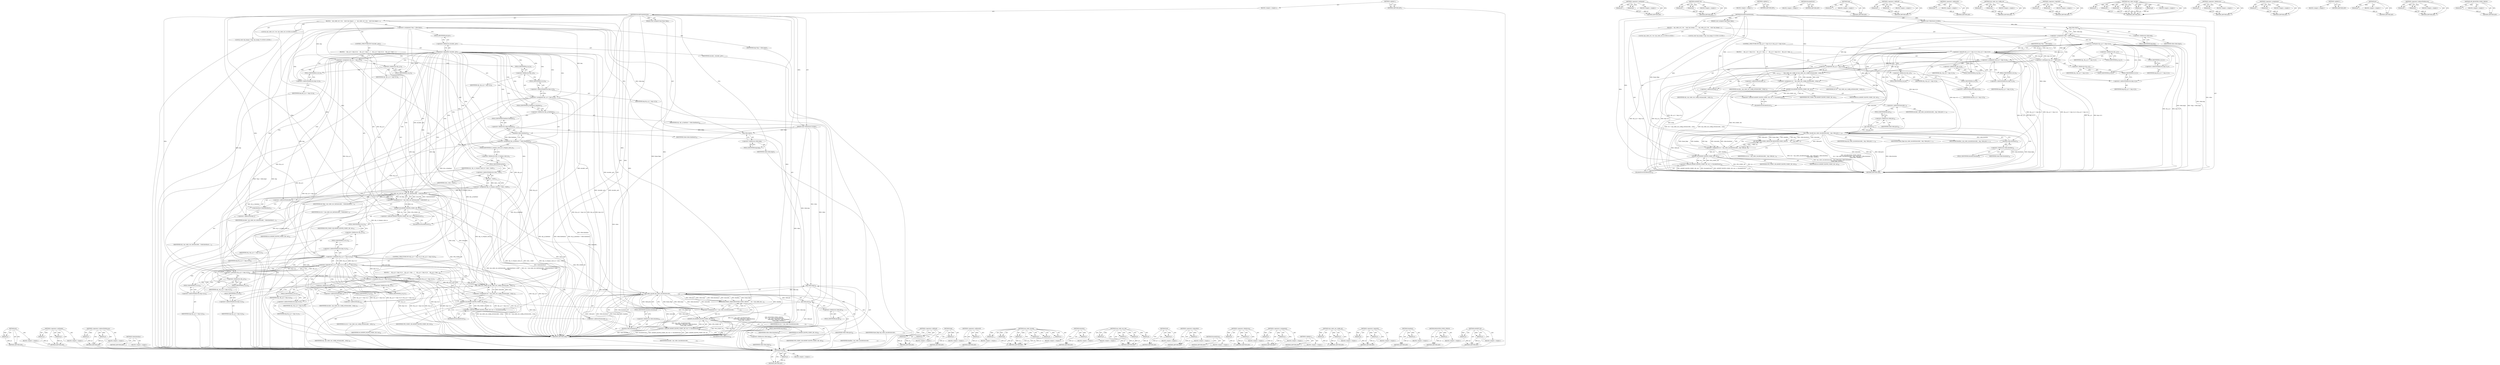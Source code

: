 digraph "API_REGISTER_STATE_CHECK" {
vulnerable_247 [label=<(METHOD,pts)>];
vulnerable_248 [label=<(PARAM,p1)>];
vulnerable_249 [label=<(BLOCK,&lt;empty&gt;,&lt;empty&gt;)>];
vulnerable_250 [label=<(METHOD_RETURN,ANY)>];
vulnerable_224 [label=<(METHOD,&lt;operator&gt;.notEquals)>];
vulnerable_225 [label=<(PARAM,p1)>];
vulnerable_226 [label=<(PARAM,p2)>];
vulnerable_227 [label=<(BLOCK,&lt;empty&gt;,&lt;empty&gt;)>];
vulnerable_228 [label=<(METHOD_RETURN,ANY)>];
vulnerable_179 [label=<(METHOD,&lt;operator&gt;.indirectFieldAccess)>];
vulnerable_180 [label=<(PARAM,p1)>];
vulnerable_181 [label=<(PARAM,p2)>];
vulnerable_182 [label=<(BLOCK,&lt;empty&gt;,&lt;empty&gt;)>];
vulnerable_183 [label=<(METHOD_RETURN,ANY)>];
vulnerable_203 [label=<(METHOD,CodecInterface)>];
vulnerable_204 [label=<(BLOCK,&lt;empty&gt;,&lt;empty&gt;)>];
vulnerable_205 [label=<(METHOD_RETURN,ANY)>];
vulnerable_6 [label=<(METHOD,&lt;global&gt;)<SUB>1</SUB>>];
vulnerable_7 [label=<(BLOCK,&lt;empty&gt;,&lt;empty&gt;)<SUB>1</SUB>>];
vulnerable_8 [label=<(METHOD,EncodeFrameInternal)<SUB>1</SUB>>];
vulnerable_9 [label=<(PARAM,const VideoSource &amp;video)<SUB>1</SUB>>];
vulnerable_10 [label=<(PARAM,const unsigned long frame_flags)<SUB>2</SUB>>];
vulnerable_11 [label=<(BLOCK,{

   vpx_codec_err_t res;
   const vpx_image_t...,{

   vpx_codec_err_t res;
   const vpx_image_t...)<SUB>2</SUB>>];
vulnerable_12 [label="<(LOCAL,vpx_codec_err_t res: vpx_codec_err_t)<SUB>4</SUB>>"];
vulnerable_13 [label="<(LOCAL,const vpx_image_t* img: vpx_image_t*)<SUB>5</SUB>>"];
vulnerable_14 [label=<(&lt;operator&gt;.assignment,*img = video.img())<SUB>5</SUB>>];
vulnerable_15 [label=<(IDENTIFIER,img,*img = video.img())<SUB>5</SUB>>];
vulnerable_16 [label=<(img,video.img())<SUB>5</SUB>>];
vulnerable_17 [label=<(&lt;operator&gt;.fieldAccess,video.img)<SUB>5</SUB>>];
vulnerable_18 [label=<(IDENTIFIER,video,video.img())<SUB>5</SUB>>];
vulnerable_19 [label=<(FIELD_IDENTIFIER,img,img)<SUB>5</SUB>>];
vulnerable_20 [label=<(CONTROL_STRUCTURE,IF,if (!encoder_.priv))<SUB>7</SUB>>];
vulnerable_21 [label=<(&lt;operator&gt;.logicalNot,!encoder_.priv)<SUB>7</SUB>>];
vulnerable_22 [label=<(&lt;operator&gt;.fieldAccess,encoder_.priv)<SUB>7</SUB>>];
vulnerable_23 [label=<(IDENTIFIER,encoder_,!encoder_.priv)<SUB>7</SUB>>];
vulnerable_24 [label=<(FIELD_IDENTIFIER,priv,priv)<SUB>7</SUB>>];
vulnerable_25 [label=<(BLOCK,{
    cfg_.g_w = img-&gt;d_w;
    cfg_.g_h = img-&gt;...,{
    cfg_.g_w = img-&gt;d_w;
    cfg_.g_h = img-&gt;...)<SUB>7</SUB>>];
vulnerable_26 [label=<(&lt;operator&gt;.assignment,cfg_.g_w = img-&gt;d_w)<SUB>8</SUB>>];
vulnerable_27 [label=<(&lt;operator&gt;.fieldAccess,cfg_.g_w)<SUB>8</SUB>>];
vulnerable_28 [label=<(IDENTIFIER,cfg_,cfg_.g_w = img-&gt;d_w)<SUB>8</SUB>>];
vulnerable_29 [label=<(FIELD_IDENTIFIER,g_w,g_w)<SUB>8</SUB>>];
vulnerable_30 [label=<(&lt;operator&gt;.indirectFieldAccess,img-&gt;d_w)<SUB>8</SUB>>];
vulnerable_31 [label=<(IDENTIFIER,img,cfg_.g_w = img-&gt;d_w)<SUB>8</SUB>>];
vulnerable_32 [label=<(FIELD_IDENTIFIER,d_w,d_w)<SUB>8</SUB>>];
vulnerable_33 [label=<(&lt;operator&gt;.assignment,cfg_.g_h = img-&gt;d_h)<SUB>9</SUB>>];
vulnerable_34 [label=<(&lt;operator&gt;.fieldAccess,cfg_.g_h)<SUB>9</SUB>>];
vulnerable_35 [label=<(IDENTIFIER,cfg_,cfg_.g_h = img-&gt;d_h)<SUB>9</SUB>>];
vulnerable_36 [label=<(FIELD_IDENTIFIER,g_h,g_h)<SUB>9</SUB>>];
vulnerable_37 [label=<(&lt;operator&gt;.indirectFieldAccess,img-&gt;d_h)<SUB>9</SUB>>];
vulnerable_38 [label=<(IDENTIFIER,img,cfg_.g_h = img-&gt;d_h)<SUB>9</SUB>>];
vulnerable_39 [label=<(FIELD_IDENTIFIER,d_h,d_h)<SUB>9</SUB>>];
vulnerable_40 [label=<(&lt;operator&gt;.assignment,cfg_.g_timebase = video.timebase())<SUB>10</SUB>>];
vulnerable_41 [label=<(&lt;operator&gt;.fieldAccess,cfg_.g_timebase)<SUB>10</SUB>>];
vulnerable_42 [label=<(IDENTIFIER,cfg_,cfg_.g_timebase = video.timebase())<SUB>10</SUB>>];
vulnerable_43 [label=<(FIELD_IDENTIFIER,g_timebase,g_timebase)<SUB>10</SUB>>];
vulnerable_44 [label=<(timebase,video.timebase())<SUB>10</SUB>>];
vulnerable_45 [label=<(&lt;operator&gt;.fieldAccess,video.timebase)<SUB>10</SUB>>];
vulnerable_46 [label=<(IDENTIFIER,video,video.timebase())<SUB>10</SUB>>];
vulnerable_47 [label=<(FIELD_IDENTIFIER,timebase,timebase)<SUB>10</SUB>>];
vulnerable_48 [label=<(&lt;operator&gt;.assignment,cfg_.rc_twopass_stats_in = stats_-&gt;buf())<SUB>11</SUB>>];
vulnerable_49 [label=<(&lt;operator&gt;.fieldAccess,cfg_.rc_twopass_stats_in)<SUB>11</SUB>>];
vulnerable_50 [label=<(IDENTIFIER,cfg_,cfg_.rc_twopass_stats_in = stats_-&gt;buf())<SUB>11</SUB>>];
vulnerable_51 [label=<(FIELD_IDENTIFIER,rc_twopass_stats_in,rc_twopass_stats_in)<SUB>11</SUB>>];
vulnerable_52 [label=<(buf,stats_-&gt;buf())<SUB>11</SUB>>];
vulnerable_53 [label=<(&lt;operator&gt;.indirectFieldAccess,stats_-&gt;buf)<SUB>11</SUB>>];
vulnerable_54 [label=<(IDENTIFIER,stats_,stats_-&gt;buf())<SUB>11</SUB>>];
vulnerable_55 [label=<(FIELD_IDENTIFIER,buf,buf)<SUB>11</SUB>>];
vulnerable_56 [label=<(&lt;operator&gt;.assignment,res = vpx_codec_enc_init(&amp;encoder_, CodecInterf...)<SUB>12</SUB>>];
vulnerable_57 [label=<(IDENTIFIER,res,res = vpx_codec_enc_init(&amp;encoder_, CodecInterf...)<SUB>12</SUB>>];
vulnerable_58 [label=<(vpx_codec_enc_init,vpx_codec_enc_init(&amp;encoder_, CodecInterface(),...)<SUB>12</SUB>>];
vulnerable_59 [label=<(&lt;operator&gt;.addressOf,&amp;encoder_)<SUB>12</SUB>>];
vulnerable_60 [label=<(IDENTIFIER,encoder_,vpx_codec_enc_init(&amp;encoder_, CodecInterface(),...)<SUB>12</SUB>>];
vulnerable_61 [label=<(CodecInterface,CodecInterface())<SUB>12</SUB>>];
vulnerable_62 [label=<(&lt;operator&gt;.addressOf,&amp;cfg_)<SUB>12</SUB>>];
vulnerable_63 [label=<(IDENTIFIER,cfg_,vpx_codec_enc_init(&amp;encoder_, CodecInterface(),...)<SUB>12</SUB>>];
vulnerable_64 [label=<(IDENTIFIER,init_flags_,vpx_codec_enc_init(&amp;encoder_, CodecInterface(),...)<SUB>13</SUB>>];
vulnerable_65 [label=<(&lt;operator&gt;.shiftLeft,ASSERT_EQ(VPX_CODEC_OK, res) &lt;&lt; EncoderError())<SUB>14</SUB>>];
vulnerable_66 [label=<(ASSERT_EQ,ASSERT_EQ(VPX_CODEC_OK, res))<SUB>14</SUB>>];
vulnerable_67 [label=<(IDENTIFIER,VPX_CODEC_OK,ASSERT_EQ(VPX_CODEC_OK, res))<SUB>14</SUB>>];
vulnerable_68 [label=<(IDENTIFIER,res,ASSERT_EQ(VPX_CODEC_OK, res))<SUB>14</SUB>>];
vulnerable_69 [label=<(EncoderError,EncoderError())<SUB>14</SUB>>];
vulnerable_70 [label=<(CONTROL_STRUCTURE,IF,if (cfg_.g_w != img-&gt;d_w || cfg_.g_h != img-&gt;d_h))<SUB>16</SUB>>];
vulnerable_71 [label=<(&lt;operator&gt;.logicalOr,cfg_.g_w != img-&gt;d_w || cfg_.g_h != img-&gt;d_h)<SUB>16</SUB>>];
vulnerable_72 [label=<(&lt;operator&gt;.notEquals,cfg_.g_w != img-&gt;d_w)<SUB>16</SUB>>];
vulnerable_73 [label=<(&lt;operator&gt;.fieldAccess,cfg_.g_w)<SUB>16</SUB>>];
vulnerable_74 [label=<(IDENTIFIER,cfg_,cfg_.g_w != img-&gt;d_w)<SUB>16</SUB>>];
vulnerable_75 [label=<(FIELD_IDENTIFIER,g_w,g_w)<SUB>16</SUB>>];
vulnerable_76 [label=<(&lt;operator&gt;.indirectFieldAccess,img-&gt;d_w)<SUB>16</SUB>>];
vulnerable_77 [label=<(IDENTIFIER,img,cfg_.g_w != img-&gt;d_w)<SUB>16</SUB>>];
vulnerable_78 [label=<(FIELD_IDENTIFIER,d_w,d_w)<SUB>16</SUB>>];
vulnerable_79 [label=<(&lt;operator&gt;.notEquals,cfg_.g_h != img-&gt;d_h)<SUB>16</SUB>>];
vulnerable_80 [label=<(&lt;operator&gt;.fieldAccess,cfg_.g_h)<SUB>16</SUB>>];
vulnerable_81 [label=<(IDENTIFIER,cfg_,cfg_.g_h != img-&gt;d_h)<SUB>16</SUB>>];
vulnerable_82 [label=<(FIELD_IDENTIFIER,g_h,g_h)<SUB>16</SUB>>];
vulnerable_83 [label=<(&lt;operator&gt;.indirectFieldAccess,img-&gt;d_h)<SUB>16</SUB>>];
vulnerable_84 [label=<(IDENTIFIER,img,cfg_.g_h != img-&gt;d_h)<SUB>16</SUB>>];
vulnerable_85 [label=<(FIELD_IDENTIFIER,d_h,d_h)<SUB>16</SUB>>];
vulnerable_86 [label=<(BLOCK,{
     cfg_.g_w = img-&gt;d_w;
    cfg_.g_h = img-...,{
     cfg_.g_w = img-&gt;d_w;
    cfg_.g_h = img-...)<SUB>16</SUB>>];
vulnerable_87 [label=<(&lt;operator&gt;.assignment,cfg_.g_w = img-&gt;d_w)<SUB>17</SUB>>];
vulnerable_88 [label=<(&lt;operator&gt;.fieldAccess,cfg_.g_w)<SUB>17</SUB>>];
vulnerable_89 [label=<(IDENTIFIER,cfg_,cfg_.g_w = img-&gt;d_w)<SUB>17</SUB>>];
vulnerable_90 [label=<(FIELD_IDENTIFIER,g_w,g_w)<SUB>17</SUB>>];
vulnerable_91 [label=<(&lt;operator&gt;.indirectFieldAccess,img-&gt;d_w)<SUB>17</SUB>>];
vulnerable_92 [label=<(IDENTIFIER,img,cfg_.g_w = img-&gt;d_w)<SUB>17</SUB>>];
vulnerable_93 [label=<(FIELD_IDENTIFIER,d_w,d_w)<SUB>17</SUB>>];
vulnerable_94 [label=<(&lt;operator&gt;.assignment,cfg_.g_h = img-&gt;d_h)<SUB>18</SUB>>];
vulnerable_95 [label=<(&lt;operator&gt;.fieldAccess,cfg_.g_h)<SUB>18</SUB>>];
vulnerable_96 [label=<(IDENTIFIER,cfg_,cfg_.g_h = img-&gt;d_h)<SUB>18</SUB>>];
vulnerable_97 [label=<(FIELD_IDENTIFIER,g_h,g_h)<SUB>18</SUB>>];
vulnerable_98 [label=<(&lt;operator&gt;.indirectFieldAccess,img-&gt;d_h)<SUB>18</SUB>>];
vulnerable_99 [label=<(IDENTIFIER,img,cfg_.g_h = img-&gt;d_h)<SUB>18</SUB>>];
vulnerable_100 [label=<(FIELD_IDENTIFIER,d_h,d_h)<SUB>18</SUB>>];
vulnerable_101 [label=<(&lt;operator&gt;.assignment,res = vpx_codec_enc_config_set(&amp;encoder_, &amp;cfg_))<SUB>19</SUB>>];
vulnerable_102 [label=<(IDENTIFIER,res,res = vpx_codec_enc_config_set(&amp;encoder_, &amp;cfg_))<SUB>19</SUB>>];
vulnerable_103 [label=<(vpx_codec_enc_config_set,vpx_codec_enc_config_set(&amp;encoder_, &amp;cfg_))<SUB>19</SUB>>];
vulnerable_104 [label=<(&lt;operator&gt;.addressOf,&amp;encoder_)<SUB>19</SUB>>];
vulnerable_105 [label=<(IDENTIFIER,encoder_,vpx_codec_enc_config_set(&amp;encoder_, &amp;cfg_))<SUB>19</SUB>>];
vulnerable_106 [label=<(&lt;operator&gt;.addressOf,&amp;cfg_)<SUB>19</SUB>>];
vulnerable_107 [label=<(IDENTIFIER,cfg_,vpx_codec_enc_config_set(&amp;encoder_, &amp;cfg_))<SUB>19</SUB>>];
vulnerable_108 [label=<(&lt;operator&gt;.shiftLeft,ASSERT_EQ(VPX_CODEC_OK, res) &lt;&lt; EncoderError())<SUB>20</SUB>>];
vulnerable_109 [label=<(ASSERT_EQ,ASSERT_EQ(VPX_CODEC_OK, res))<SUB>20</SUB>>];
vulnerable_110 [label=<(IDENTIFIER,VPX_CODEC_OK,ASSERT_EQ(VPX_CODEC_OK, res))<SUB>20</SUB>>];
vulnerable_111 [label=<(IDENTIFIER,res,ASSERT_EQ(VPX_CODEC_OK, res))<SUB>20</SUB>>];
vulnerable_112 [label=<(EncoderError,EncoderError())<SUB>20</SUB>>];
vulnerable_113 [label=<(REGISTER_STATE_CHECK,REGISTER_STATE_CHECK(
      res = vpx_codec_enc...)<SUB>24</SUB>>];
vulnerable_114 [label=<(&lt;operator&gt;.assignment,res = vpx_codec_encode(&amp;encoder_,
             ...)<SUB>25</SUB>>];
vulnerable_115 [label=<(IDENTIFIER,res,res = vpx_codec_encode(&amp;encoder_,
             ...)<SUB>25</SUB>>];
vulnerable_116 [label=<(vpx_codec_encode,vpx_codec_encode(&amp;encoder_,
                   ...)<SUB>25</SUB>>];
vulnerable_117 [label=<(&lt;operator&gt;.addressOf,&amp;encoder_)<SUB>25</SUB>>];
vulnerable_118 [label=<(IDENTIFIER,encoder_,vpx_codec_encode(&amp;encoder_,
                   ...)<SUB>25</SUB>>];
vulnerable_119 [label=<(img,video.img())<SUB>26</SUB>>];
vulnerable_120 [label=<(&lt;operator&gt;.fieldAccess,video.img)<SUB>26</SUB>>];
vulnerable_121 [label=<(IDENTIFIER,video,video.img())<SUB>26</SUB>>];
vulnerable_122 [label=<(FIELD_IDENTIFIER,img,img)<SUB>26</SUB>>];
vulnerable_123 [label=<(pts,video.pts())<SUB>26</SUB>>];
vulnerable_124 [label=<(&lt;operator&gt;.fieldAccess,video.pts)<SUB>26</SUB>>];
vulnerable_125 [label=<(IDENTIFIER,video,video.pts())<SUB>26</SUB>>];
vulnerable_126 [label=<(FIELD_IDENTIFIER,pts,pts)<SUB>26</SUB>>];
vulnerable_127 [label=<(duration,video.duration())<SUB>26</SUB>>];
vulnerable_128 [label=<(&lt;operator&gt;.fieldAccess,video.duration)<SUB>26</SUB>>];
vulnerable_129 [label=<(IDENTIFIER,video,video.duration())<SUB>26</SUB>>];
vulnerable_130 [label=<(FIELD_IDENTIFIER,duration,duration)<SUB>26</SUB>>];
vulnerable_131 [label=<(IDENTIFIER,frame_flags,vpx_codec_encode(&amp;encoder_,
                   ...)<SUB>27</SUB>>];
vulnerable_132 [label=<(IDENTIFIER,deadline_,vpx_codec_encode(&amp;encoder_,
                   ...)<SUB>27</SUB>>];
vulnerable_133 [label=<(&lt;operator&gt;.shiftLeft,ASSERT_EQ(VPX_CODEC_OK, res) &lt;&lt; EncoderError())<SUB>28</SUB>>];
vulnerable_134 [label=<(ASSERT_EQ,ASSERT_EQ(VPX_CODEC_OK, res))<SUB>28</SUB>>];
vulnerable_135 [label=<(IDENTIFIER,VPX_CODEC_OK,ASSERT_EQ(VPX_CODEC_OK, res))<SUB>28</SUB>>];
vulnerable_136 [label=<(IDENTIFIER,res,ASSERT_EQ(VPX_CODEC_OK, res))<SUB>28</SUB>>];
vulnerable_137 [label=<(EncoderError,EncoderError())<SUB>28</SUB>>];
vulnerable_138 [label=<(METHOD_RETURN,void)<SUB>1</SUB>>];
vulnerable_140 [label=<(METHOD_RETURN,ANY)<SUB>1</SUB>>];
vulnerable_206 [label=<(METHOD,&lt;operator&gt;.shiftLeft)>];
vulnerable_207 [label=<(PARAM,p1)>];
vulnerable_208 [label=<(PARAM,p2)>];
vulnerable_209 [label=<(BLOCK,&lt;empty&gt;,&lt;empty&gt;)>];
vulnerable_210 [label=<(METHOD_RETURN,ANY)>];
vulnerable_166 [label=<(METHOD,img)>];
vulnerable_167 [label=<(PARAM,p1)>];
vulnerable_168 [label=<(BLOCK,&lt;empty&gt;,&lt;empty&gt;)>];
vulnerable_169 [label=<(METHOD_RETURN,ANY)>];
vulnerable_199 [label=<(METHOD,&lt;operator&gt;.addressOf)>];
vulnerable_200 [label=<(PARAM,p1)>];
vulnerable_201 [label=<(BLOCK,&lt;empty&gt;,&lt;empty&gt;)>];
vulnerable_202 [label=<(METHOD_RETURN,ANY)>];
vulnerable_238 [label=<(METHOD,vpx_codec_encode)>];
vulnerable_239 [label=<(PARAM,p1)>];
vulnerable_240 [label=<(PARAM,p2)>];
vulnerable_241 [label=<(PARAM,p3)>];
vulnerable_242 [label=<(PARAM,p4)>];
vulnerable_243 [label=<(PARAM,p5)>];
vulnerable_244 [label=<(PARAM,p6)>];
vulnerable_245 [label=<(BLOCK,&lt;empty&gt;,&lt;empty&gt;)>];
vulnerable_246 [label=<(METHOD_RETURN,ANY)>];
vulnerable_251 [label=<(METHOD,duration)>];
vulnerable_252 [label=<(PARAM,p1)>];
vulnerable_253 [label=<(BLOCK,&lt;empty&gt;,&lt;empty&gt;)>];
vulnerable_254 [label=<(METHOD_RETURN,ANY)>];
vulnerable_192 [label=<(METHOD,vpx_codec_enc_init)>];
vulnerable_193 [label=<(PARAM,p1)>];
vulnerable_194 [label=<(PARAM,p2)>];
vulnerable_195 [label=<(PARAM,p3)>];
vulnerable_196 [label=<(PARAM,p4)>];
vulnerable_197 [label=<(BLOCK,&lt;empty&gt;,&lt;empty&gt;)>];
vulnerable_198 [label=<(METHOD_RETURN,ANY)>];
vulnerable_188 [label=<(METHOD,buf)>];
vulnerable_189 [label=<(PARAM,p1)>];
vulnerable_190 [label=<(BLOCK,&lt;empty&gt;,&lt;empty&gt;)>];
vulnerable_191 [label=<(METHOD_RETURN,ANY)>];
vulnerable_175 [label=<(METHOD,&lt;operator&gt;.logicalNot)>];
vulnerable_176 [label=<(PARAM,p1)>];
vulnerable_177 [label=<(BLOCK,&lt;empty&gt;,&lt;empty&gt;)>];
vulnerable_178 [label=<(METHOD_RETURN,ANY)>];
vulnerable_216 [label=<(METHOD,EncoderError)>];
vulnerable_217 [label=<(BLOCK,&lt;empty&gt;,&lt;empty&gt;)>];
vulnerable_218 [label=<(METHOD_RETURN,ANY)>];
vulnerable_170 [label=<(METHOD,&lt;operator&gt;.fieldAccess)>];
vulnerable_171 [label=<(PARAM,p1)>];
vulnerable_172 [label=<(PARAM,p2)>];
vulnerable_173 [label=<(BLOCK,&lt;empty&gt;,&lt;empty&gt;)>];
vulnerable_174 [label=<(METHOD_RETURN,ANY)>];
vulnerable_161 [label=<(METHOD,&lt;operator&gt;.assignment)>];
vulnerable_162 [label=<(PARAM,p1)>];
vulnerable_163 [label=<(PARAM,p2)>];
vulnerable_164 [label=<(BLOCK,&lt;empty&gt;,&lt;empty&gt;)>];
vulnerable_165 [label=<(METHOD_RETURN,ANY)>];
vulnerable_155 [label=<(METHOD,&lt;global&gt;)<SUB>1</SUB>>];
vulnerable_156 [label=<(BLOCK,&lt;empty&gt;,&lt;empty&gt;)>];
vulnerable_157 [label=<(METHOD_RETURN,ANY)>];
vulnerable_229 [label=<(METHOD,vpx_codec_enc_config_set)>];
vulnerable_230 [label=<(PARAM,p1)>];
vulnerable_231 [label=<(PARAM,p2)>];
vulnerable_232 [label=<(BLOCK,&lt;empty&gt;,&lt;empty&gt;)>];
vulnerable_233 [label=<(METHOD_RETURN,ANY)>];
vulnerable_219 [label=<(METHOD,&lt;operator&gt;.logicalOr)>];
vulnerable_220 [label=<(PARAM,p1)>];
vulnerable_221 [label=<(PARAM,p2)>];
vulnerable_222 [label=<(BLOCK,&lt;empty&gt;,&lt;empty&gt;)>];
vulnerable_223 [label=<(METHOD_RETURN,ANY)>];
vulnerable_184 [label=<(METHOD,timebase)>];
vulnerable_185 [label=<(PARAM,p1)>];
vulnerable_186 [label=<(BLOCK,&lt;empty&gt;,&lt;empty&gt;)>];
vulnerable_187 [label=<(METHOD_RETURN,ANY)>];
vulnerable_234 [label=<(METHOD,REGISTER_STATE_CHECK)>];
vulnerable_235 [label=<(PARAM,p1)>];
vulnerable_236 [label=<(BLOCK,&lt;empty&gt;,&lt;empty&gt;)>];
vulnerable_237 [label=<(METHOD_RETURN,ANY)>];
vulnerable_211 [label=<(METHOD,ASSERT_EQ)>];
vulnerable_212 [label=<(PARAM,p1)>];
vulnerable_213 [label=<(PARAM,p2)>];
vulnerable_214 [label=<(BLOCK,&lt;empty&gt;,&lt;empty&gt;)>];
vulnerable_215 [label=<(METHOD_RETURN,ANY)>];
fixed_176 [label=<(METHOD,duration)>];
fixed_177 [label=<(PARAM,p1)>];
fixed_178 [label=<(BLOCK,&lt;empty&gt;,&lt;empty&gt;)>];
fixed_179 [label=<(METHOD_RETURN,ANY)>];
fixed_127 [label=<(METHOD,&lt;operator&gt;.notEquals)>];
fixed_128 [label=<(PARAM,p1)>];
fixed_129 [label=<(PARAM,p2)>];
fixed_130 [label=<(BLOCK,&lt;empty&gt;,&lt;empty&gt;)>];
fixed_131 [label=<(METHOD_RETURN,ANY)>];
fixed_151 [label=<(METHOD,ASSERT_EQ)>];
fixed_152 [label=<(PARAM,p1)>];
fixed_153 [label=<(PARAM,p2)>];
fixed_154 [label=<(BLOCK,&lt;empty&gt;,&lt;empty&gt;)>];
fixed_155 [label=<(METHOD_RETURN,ANY)>];
fixed_6 [label=<(METHOD,&lt;global&gt;)<SUB>1</SUB>>];
fixed_7 [label=<(BLOCK,&lt;empty&gt;,&lt;empty&gt;)<SUB>1</SUB>>];
fixed_8 [label=<(METHOD,EncodeFrameInternal)<SUB>1</SUB>>];
fixed_9 [label=<(PARAM,const VideoSource &amp;video)<SUB>1</SUB>>];
fixed_10 [label=<(PARAM,const unsigned long frame_flags)<SUB>2</SUB>>];
fixed_11 [label=<(BLOCK,{

   vpx_codec_err_t res;
   const vpx_image_t...,{

   vpx_codec_err_t res;
   const vpx_image_t...)<SUB>2</SUB>>];
fixed_12 [label="<(LOCAL,vpx_codec_err_t res: vpx_codec_err_t)<SUB>4</SUB>>"];
fixed_13 [label="<(LOCAL,const vpx_image_t* img: vpx_image_t*)<SUB>5</SUB>>"];
fixed_14 [label=<(&lt;operator&gt;.assignment,*img = video.img())<SUB>5</SUB>>];
fixed_15 [label=<(IDENTIFIER,img,*img = video.img())<SUB>5</SUB>>];
fixed_16 [label=<(img,video.img())<SUB>5</SUB>>];
fixed_17 [label=<(&lt;operator&gt;.fieldAccess,video.img)<SUB>5</SUB>>];
fixed_18 [label=<(IDENTIFIER,video,video.img())<SUB>5</SUB>>];
fixed_19 [label=<(FIELD_IDENTIFIER,img,img)<SUB>5</SUB>>];
fixed_20 [label=<(CONTROL_STRUCTURE,IF,if (cfg_.g_w != img-&gt;d_w || cfg_.g_h != img-&gt;d_h))<SUB>7</SUB>>];
fixed_21 [label=<(&lt;operator&gt;.logicalOr,cfg_.g_w != img-&gt;d_w || cfg_.g_h != img-&gt;d_h)<SUB>7</SUB>>];
fixed_22 [label=<(&lt;operator&gt;.notEquals,cfg_.g_w != img-&gt;d_w)<SUB>7</SUB>>];
fixed_23 [label=<(&lt;operator&gt;.fieldAccess,cfg_.g_w)<SUB>7</SUB>>];
fixed_24 [label=<(IDENTIFIER,cfg_,cfg_.g_w != img-&gt;d_w)<SUB>7</SUB>>];
fixed_25 [label=<(FIELD_IDENTIFIER,g_w,g_w)<SUB>7</SUB>>];
fixed_26 [label=<(&lt;operator&gt;.indirectFieldAccess,img-&gt;d_w)<SUB>7</SUB>>];
fixed_27 [label=<(IDENTIFIER,img,cfg_.g_w != img-&gt;d_w)<SUB>7</SUB>>];
fixed_28 [label=<(FIELD_IDENTIFIER,d_w,d_w)<SUB>7</SUB>>];
fixed_29 [label=<(&lt;operator&gt;.notEquals,cfg_.g_h != img-&gt;d_h)<SUB>7</SUB>>];
fixed_30 [label=<(&lt;operator&gt;.fieldAccess,cfg_.g_h)<SUB>7</SUB>>];
fixed_31 [label=<(IDENTIFIER,cfg_,cfg_.g_h != img-&gt;d_h)<SUB>7</SUB>>];
fixed_32 [label=<(FIELD_IDENTIFIER,g_h,g_h)<SUB>7</SUB>>];
fixed_33 [label=<(&lt;operator&gt;.indirectFieldAccess,img-&gt;d_h)<SUB>7</SUB>>];
fixed_34 [label=<(IDENTIFIER,img,cfg_.g_h != img-&gt;d_h)<SUB>7</SUB>>];
fixed_35 [label=<(FIELD_IDENTIFIER,d_h,d_h)<SUB>7</SUB>>];
fixed_36 [label=<(BLOCK,{
     cfg_.g_w = img-&gt;d_w;
    cfg_.g_h = img-...,{
     cfg_.g_w = img-&gt;d_w;
    cfg_.g_h = img-...)<SUB>7</SUB>>];
fixed_37 [label=<(&lt;operator&gt;.assignment,cfg_.g_w = img-&gt;d_w)<SUB>8</SUB>>];
fixed_38 [label=<(&lt;operator&gt;.fieldAccess,cfg_.g_w)<SUB>8</SUB>>];
fixed_39 [label=<(IDENTIFIER,cfg_,cfg_.g_w = img-&gt;d_w)<SUB>8</SUB>>];
fixed_40 [label=<(FIELD_IDENTIFIER,g_w,g_w)<SUB>8</SUB>>];
fixed_41 [label=<(&lt;operator&gt;.indirectFieldAccess,img-&gt;d_w)<SUB>8</SUB>>];
fixed_42 [label=<(IDENTIFIER,img,cfg_.g_w = img-&gt;d_w)<SUB>8</SUB>>];
fixed_43 [label=<(FIELD_IDENTIFIER,d_w,d_w)<SUB>8</SUB>>];
fixed_44 [label=<(&lt;operator&gt;.assignment,cfg_.g_h = img-&gt;d_h)<SUB>9</SUB>>];
fixed_45 [label=<(&lt;operator&gt;.fieldAccess,cfg_.g_h)<SUB>9</SUB>>];
fixed_46 [label=<(IDENTIFIER,cfg_,cfg_.g_h = img-&gt;d_h)<SUB>9</SUB>>];
fixed_47 [label=<(FIELD_IDENTIFIER,g_h,g_h)<SUB>9</SUB>>];
fixed_48 [label=<(&lt;operator&gt;.indirectFieldAccess,img-&gt;d_h)<SUB>9</SUB>>];
fixed_49 [label=<(IDENTIFIER,img,cfg_.g_h = img-&gt;d_h)<SUB>9</SUB>>];
fixed_50 [label=<(FIELD_IDENTIFIER,d_h,d_h)<SUB>9</SUB>>];
fixed_51 [label=<(&lt;operator&gt;.assignment,res = vpx_codec_enc_config_set(&amp;encoder_, &amp;cfg_))<SUB>10</SUB>>];
fixed_52 [label=<(IDENTIFIER,res,res = vpx_codec_enc_config_set(&amp;encoder_, &amp;cfg_))<SUB>10</SUB>>];
fixed_53 [label=<(vpx_codec_enc_config_set,vpx_codec_enc_config_set(&amp;encoder_, &amp;cfg_))<SUB>10</SUB>>];
fixed_54 [label=<(&lt;operator&gt;.addressOf,&amp;encoder_)<SUB>10</SUB>>];
fixed_55 [label=<(IDENTIFIER,encoder_,vpx_codec_enc_config_set(&amp;encoder_, &amp;cfg_))<SUB>10</SUB>>];
fixed_56 [label=<(&lt;operator&gt;.addressOf,&amp;cfg_)<SUB>10</SUB>>];
fixed_57 [label=<(IDENTIFIER,cfg_,vpx_codec_enc_config_set(&amp;encoder_, &amp;cfg_))<SUB>10</SUB>>];
fixed_58 [label=<(&lt;operator&gt;.shiftLeft,ASSERT_EQ(VPX_CODEC_OK, res) &lt;&lt; EncoderError())<SUB>11</SUB>>];
fixed_59 [label=<(ASSERT_EQ,ASSERT_EQ(VPX_CODEC_OK, res))<SUB>11</SUB>>];
fixed_60 [label=<(IDENTIFIER,VPX_CODEC_OK,ASSERT_EQ(VPX_CODEC_OK, res))<SUB>11</SUB>>];
fixed_61 [label=<(IDENTIFIER,res,ASSERT_EQ(VPX_CODEC_OK, res))<SUB>11</SUB>>];
fixed_62 [label=<(EncoderError,EncoderError())<SUB>11</SUB>>];
fixed_63 [label=<(API_REGISTER_STATE_CHECK,API_REGISTER_STATE_CHECK(
      res = vpx_codec...)<SUB>15</SUB>>];
fixed_64 [label=<(&lt;operator&gt;.assignment,res = vpx_codec_encode(&amp;encoder_, img, video.pt...)<SUB>16</SUB>>];
fixed_65 [label=<(IDENTIFIER,res,res = vpx_codec_encode(&amp;encoder_, img, video.pt...)<SUB>16</SUB>>];
fixed_66 [label=<(vpx_codec_encode,vpx_codec_encode(&amp;encoder_, img, video.pts(), v...)<SUB>16</SUB>>];
fixed_67 [label=<(&lt;operator&gt;.addressOf,&amp;encoder_)<SUB>16</SUB>>];
fixed_68 [label=<(IDENTIFIER,encoder_,vpx_codec_encode(&amp;encoder_, img, video.pts(), v...)<SUB>16</SUB>>];
fixed_69 [label=<(IDENTIFIER,img,vpx_codec_encode(&amp;encoder_, img, video.pts(), v...)<SUB>16</SUB>>];
fixed_70 [label=<(pts,video.pts())<SUB>16</SUB>>];
fixed_71 [label=<(&lt;operator&gt;.fieldAccess,video.pts)<SUB>16</SUB>>];
fixed_72 [label=<(IDENTIFIER,video,video.pts())<SUB>16</SUB>>];
fixed_73 [label=<(FIELD_IDENTIFIER,pts,pts)<SUB>16</SUB>>];
fixed_74 [label=<(duration,video.duration())<SUB>16</SUB>>];
fixed_75 [label=<(&lt;operator&gt;.fieldAccess,video.duration)<SUB>16</SUB>>];
fixed_76 [label=<(IDENTIFIER,video,video.duration())<SUB>16</SUB>>];
fixed_77 [label=<(FIELD_IDENTIFIER,duration,duration)<SUB>16</SUB>>];
fixed_78 [label=<(IDENTIFIER,frame_flags,vpx_codec_encode(&amp;encoder_, img, video.pts(), v...)<SUB>17</SUB>>];
fixed_79 [label=<(IDENTIFIER,deadline_,vpx_codec_encode(&amp;encoder_, img, video.pts(), v...)<SUB>17</SUB>>];
fixed_80 [label=<(&lt;operator&gt;.shiftLeft,ASSERT_EQ(VPX_CODEC_OK, res) &lt;&lt; EncoderError())<SUB>18</SUB>>];
fixed_81 [label=<(ASSERT_EQ,ASSERT_EQ(VPX_CODEC_OK, res))<SUB>18</SUB>>];
fixed_82 [label=<(IDENTIFIER,VPX_CODEC_OK,ASSERT_EQ(VPX_CODEC_OK, res))<SUB>18</SUB>>];
fixed_83 [label=<(IDENTIFIER,res,ASSERT_EQ(VPX_CODEC_OK, res))<SUB>18</SUB>>];
fixed_84 [label=<(EncoderError,EncoderError())<SUB>18</SUB>>];
fixed_85 [label=<(METHOD_RETURN,void)<SUB>1</SUB>>];
fixed_87 [label=<(METHOD_RETURN,ANY)<SUB>1</SUB>>];
fixed_156 [label=<(METHOD,EncoderError)>];
fixed_157 [label=<(BLOCK,&lt;empty&gt;,&lt;empty&gt;)>];
fixed_158 [label=<(METHOD_RETURN,ANY)>];
fixed_113 [label=<(METHOD,img)>];
fixed_114 [label=<(PARAM,p1)>];
fixed_115 [label=<(BLOCK,&lt;empty&gt;,&lt;empty&gt;)>];
fixed_116 [label=<(METHOD_RETURN,ANY)>];
fixed_146 [label=<(METHOD,&lt;operator&gt;.shiftLeft)>];
fixed_147 [label=<(PARAM,p1)>];
fixed_148 [label=<(PARAM,p2)>];
fixed_149 [label=<(BLOCK,&lt;empty&gt;,&lt;empty&gt;)>];
fixed_150 [label=<(METHOD_RETURN,ANY)>];
fixed_142 [label=<(METHOD,&lt;operator&gt;.addressOf)>];
fixed_143 [label=<(PARAM,p1)>];
fixed_144 [label=<(BLOCK,&lt;empty&gt;,&lt;empty&gt;)>];
fixed_145 [label=<(METHOD_RETURN,ANY)>];
fixed_137 [label=<(METHOD,vpx_codec_enc_config_set)>];
fixed_138 [label=<(PARAM,p1)>];
fixed_139 [label=<(PARAM,p2)>];
fixed_140 [label=<(BLOCK,&lt;empty&gt;,&lt;empty&gt;)>];
fixed_141 [label=<(METHOD_RETURN,ANY)>];
fixed_122 [label=<(METHOD,&lt;operator&gt;.logicalOr)>];
fixed_123 [label=<(PARAM,p1)>];
fixed_124 [label=<(PARAM,p2)>];
fixed_125 [label=<(BLOCK,&lt;empty&gt;,&lt;empty&gt;)>];
fixed_126 [label=<(METHOD_RETURN,ANY)>];
fixed_163 [label=<(METHOD,vpx_codec_encode)>];
fixed_164 [label=<(PARAM,p1)>];
fixed_165 [label=<(PARAM,p2)>];
fixed_166 [label=<(PARAM,p3)>];
fixed_167 [label=<(PARAM,p4)>];
fixed_168 [label=<(PARAM,p5)>];
fixed_169 [label=<(PARAM,p6)>];
fixed_170 [label=<(BLOCK,&lt;empty&gt;,&lt;empty&gt;)>];
fixed_171 [label=<(METHOD_RETURN,ANY)>];
fixed_117 [label=<(METHOD,&lt;operator&gt;.fieldAccess)>];
fixed_118 [label=<(PARAM,p1)>];
fixed_119 [label=<(PARAM,p2)>];
fixed_120 [label=<(BLOCK,&lt;empty&gt;,&lt;empty&gt;)>];
fixed_121 [label=<(METHOD_RETURN,ANY)>];
fixed_108 [label=<(METHOD,&lt;operator&gt;.assignment)>];
fixed_109 [label=<(PARAM,p1)>];
fixed_110 [label=<(PARAM,p2)>];
fixed_111 [label=<(BLOCK,&lt;empty&gt;,&lt;empty&gt;)>];
fixed_112 [label=<(METHOD_RETURN,ANY)>];
fixed_102 [label=<(METHOD,&lt;global&gt;)<SUB>1</SUB>>];
fixed_103 [label=<(BLOCK,&lt;empty&gt;,&lt;empty&gt;)>];
fixed_104 [label=<(METHOD_RETURN,ANY)>];
fixed_172 [label=<(METHOD,pts)>];
fixed_173 [label=<(PARAM,p1)>];
fixed_174 [label=<(BLOCK,&lt;empty&gt;,&lt;empty&gt;)>];
fixed_175 [label=<(METHOD_RETURN,ANY)>];
fixed_132 [label=<(METHOD,&lt;operator&gt;.indirectFieldAccess)>];
fixed_133 [label=<(PARAM,p1)>];
fixed_134 [label=<(PARAM,p2)>];
fixed_135 [label=<(BLOCK,&lt;empty&gt;,&lt;empty&gt;)>];
fixed_136 [label=<(METHOD_RETURN,ANY)>];
fixed_159 [label=<(METHOD,API_REGISTER_STATE_CHECK)>];
fixed_160 [label=<(PARAM,p1)>];
fixed_161 [label=<(BLOCK,&lt;empty&gt;,&lt;empty&gt;)>];
fixed_162 [label=<(METHOD_RETURN,ANY)>];
vulnerable_247 -> vulnerable_248  [key=0, label="AST: "];
vulnerable_247 -> vulnerable_248  [key=1, label="DDG: "];
vulnerable_247 -> vulnerable_249  [key=0, label="AST: "];
vulnerable_247 -> vulnerable_250  [key=0, label="AST: "];
vulnerable_247 -> vulnerable_250  [key=1, label="CFG: "];
vulnerable_248 -> vulnerable_250  [key=0, label="DDG: p1"];
vulnerable_249 -> fixed_176  [key=0];
vulnerable_250 -> fixed_176  [key=0];
vulnerable_224 -> vulnerable_225  [key=0, label="AST: "];
vulnerable_224 -> vulnerable_225  [key=1, label="DDG: "];
vulnerable_224 -> vulnerable_227  [key=0, label="AST: "];
vulnerable_224 -> vulnerable_226  [key=0, label="AST: "];
vulnerable_224 -> vulnerable_226  [key=1, label="DDG: "];
vulnerable_224 -> vulnerable_228  [key=0, label="AST: "];
vulnerable_224 -> vulnerable_228  [key=1, label="CFG: "];
vulnerable_225 -> vulnerable_228  [key=0, label="DDG: p1"];
vulnerable_226 -> vulnerable_228  [key=0, label="DDG: p2"];
vulnerable_227 -> fixed_176  [key=0];
vulnerable_228 -> fixed_176  [key=0];
vulnerable_179 -> vulnerable_180  [key=0, label="AST: "];
vulnerable_179 -> vulnerable_180  [key=1, label="DDG: "];
vulnerable_179 -> vulnerable_182  [key=0, label="AST: "];
vulnerable_179 -> vulnerable_181  [key=0, label="AST: "];
vulnerable_179 -> vulnerable_181  [key=1, label="DDG: "];
vulnerable_179 -> vulnerable_183  [key=0, label="AST: "];
vulnerable_179 -> vulnerable_183  [key=1, label="CFG: "];
vulnerable_180 -> vulnerable_183  [key=0, label="DDG: p1"];
vulnerable_181 -> vulnerable_183  [key=0, label="DDG: p2"];
vulnerable_182 -> fixed_176  [key=0];
vulnerable_183 -> fixed_176  [key=0];
vulnerable_203 -> vulnerable_204  [key=0, label="AST: "];
vulnerable_203 -> vulnerable_205  [key=0, label="AST: "];
vulnerable_203 -> vulnerable_205  [key=1, label="CFG: "];
vulnerable_204 -> fixed_176  [key=0];
vulnerable_205 -> fixed_176  [key=0];
vulnerable_6 -> vulnerable_7  [key=0, label="AST: "];
vulnerable_6 -> vulnerable_140  [key=0, label="AST: "];
vulnerable_6 -> vulnerable_140  [key=1, label="CFG: "];
vulnerable_7 -> vulnerable_8  [key=0, label="AST: "];
vulnerable_8 -> vulnerable_9  [key=0, label="AST: "];
vulnerable_8 -> vulnerable_9  [key=1, label="DDG: "];
vulnerable_8 -> vulnerable_10  [key=0, label="AST: "];
vulnerable_8 -> vulnerable_10  [key=1, label="DDG: "];
vulnerable_8 -> vulnerable_11  [key=0, label="AST: "];
vulnerable_8 -> vulnerable_138  [key=0, label="AST: "];
vulnerable_8 -> vulnerable_19  [key=0, label="CFG: "];
vulnerable_8 -> vulnerable_133  [key=0, label="DDG: "];
vulnerable_8 -> vulnerable_134  [key=0, label="DDG: "];
vulnerable_8 -> vulnerable_65  [key=0, label="DDG: "];
vulnerable_8 -> vulnerable_72  [key=0, label="DDG: "];
vulnerable_8 -> vulnerable_79  [key=0, label="DDG: "];
vulnerable_8 -> vulnerable_108  [key=0, label="DDG: "];
vulnerable_8 -> vulnerable_116  [key=0, label="DDG: "];
vulnerable_8 -> vulnerable_58  [key=0, label="DDG: "];
vulnerable_8 -> vulnerable_66  [key=0, label="DDG: "];
vulnerable_8 -> vulnerable_103  [key=0, label="DDG: "];
vulnerable_8 -> vulnerable_109  [key=0, label="DDG: "];
vulnerable_9 -> vulnerable_138  [key=0, label="DDG: video"];
vulnerable_9 -> vulnerable_16  [key=0, label="DDG: video"];
vulnerable_9 -> vulnerable_44  [key=0, label="DDG: video"];
vulnerable_9 -> vulnerable_119  [key=0, label="DDG: video"];
vulnerable_9 -> vulnerable_123  [key=0, label="DDG: video"];
vulnerable_9 -> vulnerable_127  [key=0, label="DDG: video"];
vulnerable_10 -> vulnerable_116  [key=0, label="DDG: frame_flags"];
vulnerable_11 -> vulnerable_12  [key=0, label="AST: "];
vulnerable_11 -> vulnerable_13  [key=0, label="AST: "];
vulnerable_11 -> vulnerable_14  [key=0, label="AST: "];
vulnerable_11 -> vulnerable_20  [key=0, label="AST: "];
vulnerable_11 -> vulnerable_70  [key=0, label="AST: "];
vulnerable_11 -> vulnerable_113  [key=0, label="AST: "];
vulnerable_11 -> vulnerable_133  [key=0, label="AST: "];
vulnerable_12 -> fixed_176  [key=0];
vulnerable_13 -> fixed_176  [key=0];
vulnerable_14 -> vulnerable_15  [key=0, label="AST: "];
vulnerable_14 -> vulnerable_16  [key=0, label="AST: "];
vulnerable_14 -> vulnerable_24  [key=0, label="CFG: "];
vulnerable_14 -> vulnerable_138  [key=0, label="DDG: img"];
vulnerable_14 -> vulnerable_138  [key=1, label="DDG: *img = video.img()"];
vulnerable_14 -> vulnerable_26  [key=0, label="DDG: img"];
vulnerable_14 -> vulnerable_33  [key=0, label="DDG: img"];
vulnerable_14 -> vulnerable_87  [key=0, label="DDG: img"];
vulnerable_14 -> vulnerable_94  [key=0, label="DDG: img"];
vulnerable_14 -> vulnerable_72  [key=0, label="DDG: img"];
vulnerable_14 -> vulnerable_79  [key=0, label="DDG: img"];
vulnerable_15 -> fixed_176  [key=0];
vulnerable_16 -> vulnerable_17  [key=0, label="AST: "];
vulnerable_16 -> vulnerable_14  [key=0, label="CFG: "];
vulnerable_16 -> vulnerable_14  [key=1, label="DDG: video.img"];
vulnerable_16 -> vulnerable_119  [key=0, label="DDG: video.img"];
vulnerable_17 -> vulnerable_18  [key=0, label="AST: "];
vulnerable_17 -> vulnerable_19  [key=0, label="AST: "];
vulnerable_17 -> vulnerable_16  [key=0, label="CFG: "];
vulnerable_18 -> fixed_176  [key=0];
vulnerable_19 -> vulnerable_17  [key=0, label="CFG: "];
vulnerable_20 -> vulnerable_21  [key=0, label="AST: "];
vulnerable_20 -> vulnerable_25  [key=0, label="AST: "];
vulnerable_21 -> vulnerable_22  [key=0, label="AST: "];
vulnerable_21 -> vulnerable_29  [key=0, label="CFG: "];
vulnerable_21 -> vulnerable_29  [key=1, label="CDG: "];
vulnerable_21 -> vulnerable_75  [key=0, label="CFG: "];
vulnerable_21 -> vulnerable_138  [key=0, label="DDG: encoder_.priv"];
vulnerable_21 -> vulnerable_138  [key=1, label="DDG: !encoder_.priv"];
vulnerable_21 -> vulnerable_116  [key=0, label="DDG: encoder_.priv"];
vulnerable_21 -> vulnerable_58  [key=0, label="DDG: encoder_.priv"];
vulnerable_21 -> vulnerable_58  [key=1, label="CDG: "];
vulnerable_21 -> vulnerable_103  [key=0, label="DDG: encoder_.priv"];
vulnerable_21 -> vulnerable_47  [key=0, label="CDG: "];
vulnerable_21 -> vulnerable_30  [key=0, label="CDG: "];
vulnerable_21 -> vulnerable_34  [key=0, label="CDG: "];
vulnerable_21 -> vulnerable_48  [key=0, label="CDG: "];
vulnerable_21 -> vulnerable_32  [key=0, label="CDG: "];
vulnerable_21 -> vulnerable_49  [key=0, label="CDG: "];
vulnerable_21 -> vulnerable_26  [key=0, label="CDG: "];
vulnerable_21 -> vulnerable_51  [key=0, label="CDG: "];
vulnerable_21 -> vulnerable_66  [key=0, label="CDG: "];
vulnerable_21 -> vulnerable_52  [key=0, label="CDG: "];
vulnerable_21 -> vulnerable_37  [key=0, label="CDG: "];
vulnerable_21 -> vulnerable_56  [key=0, label="CDG: "];
vulnerable_21 -> vulnerable_69  [key=0, label="CDG: "];
vulnerable_21 -> vulnerable_45  [key=0, label="CDG: "];
vulnerable_21 -> vulnerable_27  [key=0, label="CDG: "];
vulnerable_21 -> vulnerable_40  [key=0, label="CDG: "];
vulnerable_21 -> vulnerable_65  [key=0, label="CDG: "];
vulnerable_21 -> vulnerable_59  [key=0, label="CDG: "];
vulnerable_21 -> vulnerable_44  [key=0, label="CDG: "];
vulnerable_21 -> vulnerable_43  [key=0, label="CDG: "];
vulnerable_21 -> vulnerable_33  [key=0, label="CDG: "];
vulnerable_21 -> vulnerable_61  [key=0, label="CDG: "];
vulnerable_21 -> vulnerable_36  [key=0, label="CDG: "];
vulnerable_21 -> vulnerable_53  [key=0, label="CDG: "];
vulnerable_21 -> vulnerable_41  [key=0, label="CDG: "];
vulnerable_21 -> vulnerable_55  [key=0, label="CDG: "];
vulnerable_21 -> vulnerable_62  [key=0, label="CDG: "];
vulnerable_21 -> vulnerable_39  [key=0, label="CDG: "];
vulnerable_22 -> vulnerable_23  [key=0, label="AST: "];
vulnerable_22 -> vulnerable_24  [key=0, label="AST: "];
vulnerable_22 -> vulnerable_21  [key=0, label="CFG: "];
vulnerable_23 -> fixed_176  [key=0];
vulnerable_24 -> vulnerable_22  [key=0, label="CFG: "];
vulnerable_25 -> vulnerable_26  [key=0, label="AST: "];
vulnerable_25 -> vulnerable_33  [key=0, label="AST: "];
vulnerable_25 -> vulnerable_40  [key=0, label="AST: "];
vulnerable_25 -> vulnerable_48  [key=0, label="AST: "];
vulnerable_25 -> vulnerable_56  [key=0, label="AST: "];
vulnerable_25 -> vulnerable_65  [key=0, label="AST: "];
vulnerable_26 -> vulnerable_27  [key=0, label="AST: "];
vulnerable_26 -> vulnerable_30  [key=0, label="AST: "];
vulnerable_26 -> vulnerable_36  [key=0, label="CFG: "];
vulnerable_26 -> vulnerable_138  [key=0, label="DDG: cfg_.g_w = img-&gt;d_w"];
vulnerable_26 -> vulnerable_72  [key=0, label="DDG: cfg_.g_w"];
vulnerable_26 -> vulnerable_79  [key=0, label="DDG: cfg_.g_w"];
vulnerable_26 -> vulnerable_58  [key=0, label="DDG: cfg_.g_w"];
vulnerable_26 -> vulnerable_103  [key=0, label="DDG: cfg_.g_w"];
vulnerable_27 -> vulnerable_28  [key=0, label="AST: "];
vulnerable_27 -> vulnerable_29  [key=0, label="AST: "];
vulnerable_27 -> vulnerable_32  [key=0, label="CFG: "];
vulnerable_28 -> fixed_176  [key=0];
vulnerable_29 -> vulnerable_27  [key=0, label="CFG: "];
vulnerable_30 -> vulnerable_31  [key=0, label="AST: "];
vulnerable_30 -> vulnerable_32  [key=0, label="AST: "];
vulnerable_30 -> vulnerable_26  [key=0, label="CFG: "];
vulnerable_31 -> fixed_176  [key=0];
vulnerable_32 -> vulnerable_30  [key=0, label="CFG: "];
vulnerable_33 -> vulnerable_34  [key=0, label="AST: "];
vulnerable_33 -> vulnerable_37  [key=0, label="AST: "];
vulnerable_33 -> vulnerable_43  [key=0, label="CFG: "];
vulnerable_33 -> vulnerable_138  [key=0, label="DDG: cfg_.g_h"];
vulnerable_33 -> vulnerable_138  [key=1, label="DDG: img-&gt;d_h"];
vulnerable_33 -> vulnerable_138  [key=2, label="DDG: cfg_.g_h = img-&gt;d_h"];
vulnerable_33 -> vulnerable_72  [key=0, label="DDG: cfg_.g_h"];
vulnerable_33 -> vulnerable_79  [key=0, label="DDG: cfg_.g_h"];
vulnerable_33 -> vulnerable_58  [key=0, label="DDG: cfg_.g_h"];
vulnerable_33 -> vulnerable_103  [key=0, label="DDG: cfg_.g_h"];
vulnerable_34 -> vulnerable_35  [key=0, label="AST: "];
vulnerable_34 -> vulnerable_36  [key=0, label="AST: "];
vulnerable_34 -> vulnerable_39  [key=0, label="CFG: "];
vulnerable_35 -> fixed_176  [key=0];
vulnerable_36 -> vulnerable_34  [key=0, label="CFG: "];
vulnerable_37 -> vulnerable_38  [key=0, label="AST: "];
vulnerable_37 -> vulnerable_39  [key=0, label="AST: "];
vulnerable_37 -> vulnerable_33  [key=0, label="CFG: "];
vulnerable_38 -> fixed_176  [key=0];
vulnerable_39 -> vulnerable_37  [key=0, label="CFG: "];
vulnerable_40 -> vulnerable_41  [key=0, label="AST: "];
vulnerable_40 -> vulnerable_44  [key=0, label="AST: "];
vulnerable_40 -> vulnerable_51  [key=0, label="CFG: "];
vulnerable_40 -> vulnerable_138  [key=0, label="DDG: cfg_.g_timebase"];
vulnerable_40 -> vulnerable_138  [key=1, label="DDG: video.timebase()"];
vulnerable_40 -> vulnerable_138  [key=2, label="DDG: cfg_.g_timebase = video.timebase()"];
vulnerable_40 -> vulnerable_72  [key=0, label="DDG: cfg_.g_timebase"];
vulnerable_40 -> vulnerable_79  [key=0, label="DDG: cfg_.g_timebase"];
vulnerable_40 -> vulnerable_58  [key=0, label="DDG: cfg_.g_timebase"];
vulnerable_40 -> vulnerable_103  [key=0, label="DDG: cfg_.g_timebase"];
vulnerable_41 -> vulnerable_42  [key=0, label="AST: "];
vulnerable_41 -> vulnerable_43  [key=0, label="AST: "];
vulnerable_41 -> vulnerable_47  [key=0, label="CFG: "];
vulnerable_42 -> fixed_176  [key=0];
vulnerable_43 -> vulnerable_41  [key=0, label="CFG: "];
vulnerable_44 -> vulnerable_45  [key=0, label="AST: "];
vulnerable_44 -> vulnerable_40  [key=0, label="CFG: "];
vulnerable_44 -> vulnerable_40  [key=1, label="DDG: video.timebase"];
vulnerable_44 -> vulnerable_138  [key=0, label="DDG: video.timebase"];
vulnerable_45 -> vulnerable_46  [key=0, label="AST: "];
vulnerable_45 -> vulnerable_47  [key=0, label="AST: "];
vulnerable_45 -> vulnerable_44  [key=0, label="CFG: "];
vulnerable_46 -> fixed_176  [key=0];
vulnerable_47 -> vulnerable_45  [key=0, label="CFG: "];
vulnerable_48 -> vulnerable_49  [key=0, label="AST: "];
vulnerable_48 -> vulnerable_52  [key=0, label="AST: "];
vulnerable_48 -> vulnerable_59  [key=0, label="CFG: "];
vulnerable_48 -> vulnerable_138  [key=0, label="DDG: cfg_.rc_twopass_stats_in"];
vulnerable_48 -> vulnerable_138  [key=1, label="DDG: stats_-&gt;buf()"];
vulnerable_48 -> vulnerable_138  [key=2, label="DDG: cfg_.rc_twopass_stats_in = stats_-&gt;buf()"];
vulnerable_48 -> vulnerable_72  [key=0, label="DDG: cfg_.rc_twopass_stats_in"];
vulnerable_48 -> vulnerable_79  [key=0, label="DDG: cfg_.rc_twopass_stats_in"];
vulnerable_48 -> vulnerable_58  [key=0, label="DDG: cfg_.rc_twopass_stats_in"];
vulnerable_48 -> vulnerable_103  [key=0, label="DDG: cfg_.rc_twopass_stats_in"];
vulnerable_49 -> vulnerable_50  [key=0, label="AST: "];
vulnerable_49 -> vulnerable_51  [key=0, label="AST: "];
vulnerable_49 -> vulnerable_55  [key=0, label="CFG: "];
vulnerable_50 -> fixed_176  [key=0];
vulnerable_51 -> vulnerable_49  [key=0, label="CFG: "];
vulnerable_52 -> vulnerable_53  [key=0, label="AST: "];
vulnerable_52 -> vulnerable_48  [key=0, label="CFG: "];
vulnerable_52 -> vulnerable_48  [key=1, label="DDG: stats_-&gt;buf"];
vulnerable_52 -> vulnerable_138  [key=0, label="DDG: stats_-&gt;buf"];
vulnerable_53 -> vulnerable_54  [key=0, label="AST: "];
vulnerable_53 -> vulnerable_55  [key=0, label="AST: "];
vulnerable_53 -> vulnerable_52  [key=0, label="CFG: "];
vulnerable_54 -> fixed_176  [key=0];
vulnerable_55 -> vulnerable_53  [key=0, label="CFG: "];
vulnerable_56 -> vulnerable_57  [key=0, label="AST: "];
vulnerable_56 -> vulnerable_58  [key=0, label="AST: "];
vulnerable_56 -> vulnerable_66  [key=0, label="CFG: "];
vulnerable_56 -> vulnerable_66  [key=1, label="DDG: res"];
vulnerable_56 -> vulnerable_138  [key=0, label="DDG: vpx_codec_enc_init(&amp;encoder_, CodecInterface(), &amp;cfg_,
                             init_flags_)"];
vulnerable_56 -> vulnerable_138  [key=1, label="DDG: res = vpx_codec_enc_init(&amp;encoder_, CodecInterface(), &amp;cfg_,
                             init_flags_)"];
vulnerable_57 -> fixed_176  [key=0];
vulnerable_58 -> vulnerable_59  [key=0, label="AST: "];
vulnerable_58 -> vulnerable_61  [key=0, label="AST: "];
vulnerable_58 -> vulnerable_62  [key=0, label="AST: "];
vulnerable_58 -> vulnerable_64  [key=0, label="AST: "];
vulnerable_58 -> vulnerable_56  [key=0, label="CFG: "];
vulnerable_58 -> vulnerable_56  [key=1, label="DDG: &amp;encoder_"];
vulnerable_58 -> vulnerable_56  [key=2, label="DDG: CodecInterface()"];
vulnerable_58 -> vulnerable_56  [key=3, label="DDG: &amp;cfg_"];
vulnerable_58 -> vulnerable_56  [key=4, label="DDG: init_flags_"];
vulnerable_58 -> vulnerable_138  [key=0, label="DDG: CodecInterface()"];
vulnerable_58 -> vulnerable_138  [key=1, label="DDG: &amp;cfg_"];
vulnerable_58 -> vulnerable_138  [key=2, label="DDG: init_flags_"];
vulnerable_58 -> vulnerable_116  [key=0, label="DDG: &amp;encoder_"];
vulnerable_58 -> vulnerable_103  [key=0, label="DDG: &amp;encoder_"];
vulnerable_58 -> vulnerable_103  [key=1, label="DDG: &amp;cfg_"];
vulnerable_59 -> vulnerable_60  [key=0, label="AST: "];
vulnerable_59 -> vulnerable_61  [key=0, label="CFG: "];
vulnerable_60 -> fixed_176  [key=0];
vulnerable_61 -> vulnerable_62  [key=0, label="CFG: "];
vulnerable_62 -> vulnerable_63  [key=0, label="AST: "];
vulnerable_62 -> vulnerable_58  [key=0, label="CFG: "];
vulnerable_63 -> fixed_176  [key=0];
vulnerable_64 -> fixed_176  [key=0];
vulnerable_65 -> vulnerable_66  [key=0, label="AST: "];
vulnerable_65 -> vulnerable_69  [key=0, label="AST: "];
vulnerable_65 -> vulnerable_75  [key=0, label="CFG: "];
vulnerable_66 -> vulnerable_67  [key=0, label="AST: "];
vulnerable_66 -> vulnerable_68  [key=0, label="AST: "];
vulnerable_66 -> vulnerable_69  [key=0, label="CFG: "];
vulnerable_66 -> vulnerable_134  [key=0, label="DDG: VPX_CODEC_OK"];
vulnerable_66 -> vulnerable_65  [key=0, label="DDG: VPX_CODEC_OK"];
vulnerable_66 -> vulnerable_65  [key=1, label="DDG: res"];
vulnerable_66 -> vulnerable_109  [key=0, label="DDG: VPX_CODEC_OK"];
vulnerable_67 -> fixed_176  [key=0];
vulnerable_68 -> fixed_176  [key=0];
vulnerable_69 -> vulnerable_65  [key=0, label="CFG: "];
vulnerable_70 -> vulnerable_71  [key=0, label="AST: "];
vulnerable_70 -> vulnerable_86  [key=0, label="AST: "];
vulnerable_71 -> vulnerable_72  [key=0, label="AST: "];
vulnerable_71 -> vulnerable_79  [key=0, label="AST: "];
vulnerable_71 -> vulnerable_90  [key=0, label="CFG: "];
vulnerable_71 -> vulnerable_90  [key=1, label="CDG: "];
vulnerable_71 -> vulnerable_117  [key=0, label="CFG: "];
vulnerable_71 -> vulnerable_138  [key=0, label="DDG: cfg_.g_w != img-&gt;d_w"];
vulnerable_71 -> vulnerable_138  [key=1, label="DDG: cfg_.g_h != img-&gt;d_h"];
vulnerable_71 -> vulnerable_138  [key=2, label="DDG: cfg_.g_w != img-&gt;d_w || cfg_.g_h != img-&gt;d_h"];
vulnerable_71 -> vulnerable_94  [key=0, label="CDG: "];
vulnerable_71 -> vulnerable_98  [key=0, label="CDG: "];
vulnerable_71 -> vulnerable_103  [key=0, label="CDG: "];
vulnerable_71 -> vulnerable_104  [key=0, label="CDG: "];
vulnerable_71 -> vulnerable_95  [key=0, label="CDG: "];
vulnerable_71 -> vulnerable_106  [key=0, label="CDG: "];
vulnerable_71 -> vulnerable_87  [key=0, label="CDG: "];
vulnerable_71 -> vulnerable_97  [key=0, label="CDG: "];
vulnerable_71 -> vulnerable_91  [key=0, label="CDG: "];
vulnerable_71 -> vulnerable_112  [key=0, label="CDG: "];
vulnerable_71 -> vulnerable_93  [key=0, label="CDG: "];
vulnerable_71 -> vulnerable_101  [key=0, label="CDG: "];
vulnerable_71 -> vulnerable_100  [key=0, label="CDG: "];
vulnerable_71 -> vulnerable_88  [key=0, label="CDG: "];
vulnerable_71 -> vulnerable_108  [key=0, label="CDG: "];
vulnerable_71 -> vulnerable_109  [key=0, label="CDG: "];
vulnerable_72 -> vulnerable_73  [key=0, label="AST: "];
vulnerable_72 -> vulnerable_76  [key=0, label="AST: "];
vulnerable_72 -> vulnerable_71  [key=0, label="CFG: "];
vulnerable_72 -> vulnerable_71  [key=1, label="DDG: cfg_.g_w"];
vulnerable_72 -> vulnerable_71  [key=2, label="DDG: img-&gt;d_w"];
vulnerable_72 -> vulnerable_82  [key=0, label="CFG: "];
vulnerable_72 -> vulnerable_82  [key=1, label="CDG: "];
vulnerable_72 -> vulnerable_138  [key=0, label="DDG: cfg_.g_w"];
vulnerable_72 -> vulnerable_138  [key=1, label="DDG: img-&gt;d_w"];
vulnerable_72 -> vulnerable_87  [key=0, label="DDG: img-&gt;d_w"];
vulnerable_72 -> vulnerable_85  [key=0, label="CDG: "];
vulnerable_72 -> vulnerable_79  [key=0, label="CDG: "];
vulnerable_72 -> vulnerable_80  [key=0, label="CDG: "];
vulnerable_72 -> vulnerable_83  [key=0, label="CDG: "];
vulnerable_73 -> vulnerable_74  [key=0, label="AST: "];
vulnerable_73 -> vulnerable_75  [key=0, label="AST: "];
vulnerable_73 -> vulnerable_78  [key=0, label="CFG: "];
vulnerable_74 -> fixed_176  [key=0];
vulnerable_75 -> vulnerable_73  [key=0, label="CFG: "];
vulnerable_76 -> vulnerable_77  [key=0, label="AST: "];
vulnerable_76 -> vulnerable_78  [key=0, label="AST: "];
vulnerable_76 -> vulnerable_72  [key=0, label="CFG: "];
vulnerable_77 -> fixed_176  [key=0];
vulnerable_78 -> vulnerable_76  [key=0, label="CFG: "];
vulnerable_79 -> vulnerable_80  [key=0, label="AST: "];
vulnerable_79 -> vulnerable_83  [key=0, label="AST: "];
vulnerable_79 -> vulnerable_71  [key=0, label="CFG: "];
vulnerable_79 -> vulnerable_71  [key=1, label="DDG: cfg_.g_h"];
vulnerable_79 -> vulnerable_71  [key=2, label="DDG: img-&gt;d_h"];
vulnerable_79 -> vulnerable_138  [key=0, label="DDG: cfg_.g_h"];
vulnerable_79 -> vulnerable_138  [key=1, label="DDG: img-&gt;d_h"];
vulnerable_79 -> vulnerable_94  [key=0, label="DDG: img-&gt;d_h"];
vulnerable_80 -> vulnerable_81  [key=0, label="AST: "];
vulnerable_80 -> vulnerable_82  [key=0, label="AST: "];
vulnerable_80 -> vulnerable_85  [key=0, label="CFG: "];
vulnerable_81 -> fixed_176  [key=0];
vulnerable_82 -> vulnerable_80  [key=0, label="CFG: "];
vulnerable_83 -> vulnerable_84  [key=0, label="AST: "];
vulnerable_83 -> vulnerable_85  [key=0, label="AST: "];
vulnerable_83 -> vulnerable_79  [key=0, label="CFG: "];
vulnerable_84 -> fixed_176  [key=0];
vulnerable_85 -> vulnerable_83  [key=0, label="CFG: "];
vulnerable_86 -> vulnerable_87  [key=0, label="AST: "];
vulnerable_86 -> vulnerable_94  [key=0, label="AST: "];
vulnerable_86 -> vulnerable_101  [key=0, label="AST: "];
vulnerable_86 -> vulnerable_108  [key=0, label="AST: "];
vulnerable_87 -> vulnerable_88  [key=0, label="AST: "];
vulnerable_87 -> vulnerable_91  [key=0, label="AST: "];
vulnerable_87 -> vulnerable_97  [key=0, label="CFG: "];
vulnerable_87 -> vulnerable_138  [key=0, label="DDG: cfg_.g_w"];
vulnerable_87 -> vulnerable_138  [key=1, label="DDG: img-&gt;d_w"];
vulnerable_87 -> vulnerable_138  [key=2, label="DDG: cfg_.g_w = img-&gt;d_w"];
vulnerable_87 -> vulnerable_103  [key=0, label="DDG: cfg_.g_w"];
vulnerable_88 -> vulnerable_89  [key=0, label="AST: "];
vulnerable_88 -> vulnerable_90  [key=0, label="AST: "];
vulnerable_88 -> vulnerable_93  [key=0, label="CFG: "];
vulnerable_89 -> fixed_176  [key=0];
vulnerable_90 -> vulnerable_88  [key=0, label="CFG: "];
vulnerable_91 -> vulnerable_92  [key=0, label="AST: "];
vulnerable_91 -> vulnerable_93  [key=0, label="AST: "];
vulnerable_91 -> vulnerable_87  [key=0, label="CFG: "];
vulnerable_92 -> fixed_176  [key=0];
vulnerable_93 -> vulnerable_91  [key=0, label="CFG: "];
vulnerable_94 -> vulnerable_95  [key=0, label="AST: "];
vulnerable_94 -> vulnerable_98  [key=0, label="AST: "];
vulnerable_94 -> vulnerable_104  [key=0, label="CFG: "];
vulnerable_94 -> vulnerable_138  [key=0, label="DDG: cfg_.g_h"];
vulnerable_94 -> vulnerable_138  [key=1, label="DDG: img-&gt;d_h"];
vulnerable_94 -> vulnerable_138  [key=2, label="DDG: cfg_.g_h = img-&gt;d_h"];
vulnerable_94 -> vulnerable_103  [key=0, label="DDG: cfg_.g_h"];
vulnerable_95 -> vulnerable_96  [key=0, label="AST: "];
vulnerable_95 -> vulnerable_97  [key=0, label="AST: "];
vulnerable_95 -> vulnerable_100  [key=0, label="CFG: "];
vulnerable_96 -> fixed_176  [key=0];
vulnerable_97 -> vulnerable_95  [key=0, label="CFG: "];
vulnerable_98 -> vulnerable_99  [key=0, label="AST: "];
vulnerable_98 -> vulnerable_100  [key=0, label="AST: "];
vulnerable_98 -> vulnerable_94  [key=0, label="CFG: "];
vulnerable_99 -> fixed_176  [key=0];
vulnerable_100 -> vulnerable_98  [key=0, label="CFG: "];
vulnerable_101 -> vulnerable_102  [key=0, label="AST: "];
vulnerable_101 -> vulnerable_103  [key=0, label="AST: "];
vulnerable_101 -> vulnerable_109  [key=0, label="CFG: "];
vulnerable_101 -> vulnerable_109  [key=1, label="DDG: res"];
vulnerable_101 -> vulnerable_138  [key=0, label="DDG: vpx_codec_enc_config_set(&amp;encoder_, &amp;cfg_)"];
vulnerable_101 -> vulnerable_138  [key=1, label="DDG: res = vpx_codec_enc_config_set(&amp;encoder_, &amp;cfg_)"];
vulnerable_102 -> fixed_176  [key=0];
vulnerable_103 -> vulnerable_104  [key=0, label="AST: "];
vulnerable_103 -> vulnerable_106  [key=0, label="AST: "];
vulnerable_103 -> vulnerable_101  [key=0, label="CFG: "];
vulnerable_103 -> vulnerable_101  [key=1, label="DDG: &amp;encoder_"];
vulnerable_103 -> vulnerable_101  [key=2, label="DDG: &amp;cfg_"];
vulnerable_103 -> vulnerable_138  [key=0, label="DDG: &amp;cfg_"];
vulnerable_103 -> vulnerable_116  [key=0, label="DDG: &amp;encoder_"];
vulnerable_104 -> vulnerable_105  [key=0, label="AST: "];
vulnerable_104 -> vulnerable_106  [key=0, label="CFG: "];
vulnerable_105 -> fixed_176  [key=0];
vulnerable_106 -> vulnerable_107  [key=0, label="AST: "];
vulnerable_106 -> vulnerable_103  [key=0, label="CFG: "];
vulnerable_107 -> fixed_176  [key=0];
vulnerable_108 -> vulnerable_109  [key=0, label="AST: "];
vulnerable_108 -> vulnerable_112  [key=0, label="AST: "];
vulnerable_108 -> vulnerable_117  [key=0, label="CFG: "];
vulnerable_109 -> vulnerable_110  [key=0, label="AST: "];
vulnerable_109 -> vulnerable_111  [key=0, label="AST: "];
vulnerable_109 -> vulnerable_112  [key=0, label="CFG: "];
vulnerable_109 -> vulnerable_134  [key=0, label="DDG: VPX_CODEC_OK"];
vulnerable_109 -> vulnerable_108  [key=0, label="DDG: VPX_CODEC_OK"];
vulnerable_109 -> vulnerable_108  [key=1, label="DDG: res"];
vulnerable_110 -> fixed_176  [key=0];
vulnerable_111 -> fixed_176  [key=0];
vulnerable_112 -> vulnerable_108  [key=0, label="CFG: "];
vulnerable_113 -> vulnerable_114  [key=0, label="AST: "];
vulnerable_113 -> vulnerable_134  [key=0, label="CFG: "];
vulnerable_113 -> vulnerable_138  [key=0, label="DDG: res = vpx_codec_encode(&amp;encoder_,
                             video.img(), video.pts(), video.duration(),
                              frame_flags, deadline_)"];
vulnerable_113 -> vulnerable_138  [key=1, label="DDG: REGISTER_STATE_CHECK(
      res = vpx_codec_encode(&amp;encoder_,
                             video.img(), video.pts(), video.duration(),
                              frame_flags, deadline_))"];
vulnerable_114 -> vulnerable_115  [key=0, label="AST: "];
vulnerable_114 -> vulnerable_116  [key=0, label="AST: "];
vulnerable_114 -> vulnerable_113  [key=0, label="CFG: "];
vulnerable_114 -> vulnerable_113  [key=1, label="DDG: res"];
vulnerable_114 -> vulnerable_138  [key=0, label="DDG: vpx_codec_encode(&amp;encoder_,
                             video.img(), video.pts(), video.duration(),
                              frame_flags, deadline_)"];
vulnerable_114 -> vulnerable_134  [key=0, label="DDG: res"];
vulnerable_115 -> fixed_176  [key=0];
vulnerable_116 -> vulnerable_117  [key=0, label="AST: "];
vulnerable_116 -> vulnerable_119  [key=0, label="AST: "];
vulnerable_116 -> vulnerable_123  [key=0, label="AST: "];
vulnerable_116 -> vulnerable_127  [key=0, label="AST: "];
vulnerable_116 -> vulnerable_131  [key=0, label="AST: "];
vulnerable_116 -> vulnerable_132  [key=0, label="AST: "];
vulnerable_116 -> vulnerable_114  [key=0, label="CFG: "];
vulnerable_116 -> vulnerable_114  [key=1, label="DDG: video.duration()"];
vulnerable_116 -> vulnerable_114  [key=2, label="DDG: &amp;encoder_"];
vulnerable_116 -> vulnerable_114  [key=3, label="DDG: deadline_"];
vulnerable_116 -> vulnerable_114  [key=4, label="DDG: frame_flags"];
vulnerable_116 -> vulnerable_114  [key=5, label="DDG: video.pts()"];
vulnerable_116 -> vulnerable_114  [key=6, label="DDG: video.img()"];
vulnerable_116 -> vulnerable_138  [key=0, label="DDG: &amp;encoder_"];
vulnerable_116 -> vulnerable_138  [key=1, label="DDG: video.img()"];
vulnerable_116 -> vulnerable_138  [key=2, label="DDG: video.pts()"];
vulnerable_116 -> vulnerable_138  [key=3, label="DDG: video.duration()"];
vulnerable_116 -> vulnerable_138  [key=4, label="DDG: frame_flags"];
vulnerable_116 -> vulnerable_138  [key=5, label="DDG: deadline_"];
vulnerable_116 -> vulnerable_113  [key=0, label="DDG: video.duration()"];
vulnerable_116 -> vulnerable_113  [key=1, label="DDG: &amp;encoder_"];
vulnerable_116 -> vulnerable_113  [key=2, label="DDG: deadline_"];
vulnerable_116 -> vulnerable_113  [key=3, label="DDG: frame_flags"];
vulnerable_116 -> vulnerable_113  [key=4, label="DDG: video.pts()"];
vulnerable_116 -> vulnerable_113  [key=5, label="DDG: video.img()"];
vulnerable_117 -> vulnerable_118  [key=0, label="AST: "];
vulnerable_117 -> vulnerable_122  [key=0, label="CFG: "];
vulnerable_118 -> fixed_176  [key=0];
vulnerable_119 -> vulnerable_120  [key=0, label="AST: "];
vulnerable_119 -> vulnerable_126  [key=0, label="CFG: "];
vulnerable_119 -> vulnerable_138  [key=0, label="DDG: video.img"];
vulnerable_119 -> vulnerable_116  [key=0, label="DDG: video.img"];
vulnerable_120 -> vulnerable_121  [key=0, label="AST: "];
vulnerable_120 -> vulnerable_122  [key=0, label="AST: "];
vulnerable_120 -> vulnerable_119  [key=0, label="CFG: "];
vulnerable_121 -> fixed_176  [key=0];
vulnerable_122 -> vulnerable_120  [key=0, label="CFG: "];
vulnerable_123 -> vulnerable_124  [key=0, label="AST: "];
vulnerable_123 -> vulnerable_130  [key=0, label="CFG: "];
vulnerable_123 -> vulnerable_138  [key=0, label="DDG: video.pts"];
vulnerable_123 -> vulnerable_116  [key=0, label="DDG: video.pts"];
vulnerable_124 -> vulnerable_125  [key=0, label="AST: "];
vulnerable_124 -> vulnerable_126  [key=0, label="AST: "];
vulnerable_124 -> vulnerable_123  [key=0, label="CFG: "];
vulnerable_125 -> fixed_176  [key=0];
vulnerable_126 -> vulnerable_124  [key=0, label="CFG: "];
vulnerable_127 -> vulnerable_128  [key=0, label="AST: "];
vulnerable_127 -> vulnerable_116  [key=0, label="CFG: "];
vulnerable_127 -> vulnerable_116  [key=1, label="DDG: video.duration"];
vulnerable_127 -> vulnerable_138  [key=0, label="DDG: video.duration"];
vulnerable_128 -> vulnerable_129  [key=0, label="AST: "];
vulnerable_128 -> vulnerable_130  [key=0, label="AST: "];
vulnerable_128 -> vulnerable_127  [key=0, label="CFG: "];
vulnerable_129 -> fixed_176  [key=0];
vulnerable_130 -> vulnerable_128  [key=0, label="CFG: "];
vulnerable_131 -> fixed_176  [key=0];
vulnerable_132 -> fixed_176  [key=0];
vulnerable_133 -> vulnerable_134  [key=0, label="AST: "];
vulnerable_133 -> vulnerable_137  [key=0, label="AST: "];
vulnerable_133 -> vulnerable_138  [key=0, label="CFG: "];
vulnerable_133 -> vulnerable_138  [key=1, label="DDG: ASSERT_EQ(VPX_CODEC_OK, res)"];
vulnerable_133 -> vulnerable_138  [key=2, label="DDG: EncoderError()"];
vulnerable_133 -> vulnerable_138  [key=3, label="DDG: ASSERT_EQ(VPX_CODEC_OK, res) &lt;&lt; EncoderError()"];
vulnerable_134 -> vulnerable_135  [key=0, label="AST: "];
vulnerable_134 -> vulnerable_136  [key=0, label="AST: "];
vulnerable_134 -> vulnerable_137  [key=0, label="CFG: "];
vulnerable_134 -> vulnerable_138  [key=0, label="DDG: VPX_CODEC_OK"];
vulnerable_134 -> vulnerable_138  [key=1, label="DDG: res"];
vulnerable_134 -> vulnerable_133  [key=0, label="DDG: VPX_CODEC_OK"];
vulnerable_134 -> vulnerable_133  [key=1, label="DDG: res"];
vulnerable_135 -> fixed_176  [key=0];
vulnerable_136 -> fixed_176  [key=0];
vulnerable_137 -> vulnerable_133  [key=0, label="CFG: "];
vulnerable_138 -> fixed_176  [key=0];
vulnerable_140 -> fixed_176  [key=0];
vulnerable_206 -> vulnerable_207  [key=0, label="AST: "];
vulnerable_206 -> vulnerable_207  [key=1, label="DDG: "];
vulnerable_206 -> vulnerable_209  [key=0, label="AST: "];
vulnerable_206 -> vulnerable_208  [key=0, label="AST: "];
vulnerable_206 -> vulnerable_208  [key=1, label="DDG: "];
vulnerable_206 -> vulnerable_210  [key=0, label="AST: "];
vulnerable_206 -> vulnerable_210  [key=1, label="CFG: "];
vulnerable_207 -> vulnerable_210  [key=0, label="DDG: p1"];
vulnerable_208 -> vulnerable_210  [key=0, label="DDG: p2"];
vulnerable_209 -> fixed_176  [key=0];
vulnerable_210 -> fixed_176  [key=0];
vulnerable_166 -> vulnerable_167  [key=0, label="AST: "];
vulnerable_166 -> vulnerable_167  [key=1, label="DDG: "];
vulnerable_166 -> vulnerable_168  [key=0, label="AST: "];
vulnerable_166 -> vulnerable_169  [key=0, label="AST: "];
vulnerable_166 -> vulnerable_169  [key=1, label="CFG: "];
vulnerable_167 -> vulnerable_169  [key=0, label="DDG: p1"];
vulnerable_168 -> fixed_176  [key=0];
vulnerable_169 -> fixed_176  [key=0];
vulnerable_199 -> vulnerable_200  [key=0, label="AST: "];
vulnerable_199 -> vulnerable_200  [key=1, label="DDG: "];
vulnerable_199 -> vulnerable_201  [key=0, label="AST: "];
vulnerable_199 -> vulnerable_202  [key=0, label="AST: "];
vulnerable_199 -> vulnerable_202  [key=1, label="CFG: "];
vulnerable_200 -> vulnerable_202  [key=0, label="DDG: p1"];
vulnerable_201 -> fixed_176  [key=0];
vulnerable_202 -> fixed_176  [key=0];
vulnerable_238 -> vulnerable_239  [key=0, label="AST: "];
vulnerable_238 -> vulnerable_239  [key=1, label="DDG: "];
vulnerable_238 -> vulnerable_245  [key=0, label="AST: "];
vulnerable_238 -> vulnerable_240  [key=0, label="AST: "];
vulnerable_238 -> vulnerable_240  [key=1, label="DDG: "];
vulnerable_238 -> vulnerable_246  [key=0, label="AST: "];
vulnerable_238 -> vulnerable_246  [key=1, label="CFG: "];
vulnerable_238 -> vulnerable_241  [key=0, label="AST: "];
vulnerable_238 -> vulnerable_241  [key=1, label="DDG: "];
vulnerable_238 -> vulnerable_242  [key=0, label="AST: "];
vulnerable_238 -> vulnerable_242  [key=1, label="DDG: "];
vulnerable_238 -> vulnerable_243  [key=0, label="AST: "];
vulnerable_238 -> vulnerable_243  [key=1, label="DDG: "];
vulnerable_238 -> vulnerable_244  [key=0, label="AST: "];
vulnerable_238 -> vulnerable_244  [key=1, label="DDG: "];
vulnerable_239 -> vulnerable_246  [key=0, label="DDG: p1"];
vulnerable_240 -> vulnerable_246  [key=0, label="DDG: p2"];
vulnerable_241 -> vulnerable_246  [key=0, label="DDG: p3"];
vulnerable_242 -> vulnerable_246  [key=0, label="DDG: p4"];
vulnerable_243 -> vulnerable_246  [key=0, label="DDG: p5"];
vulnerable_244 -> vulnerable_246  [key=0, label="DDG: p6"];
vulnerable_245 -> fixed_176  [key=0];
vulnerable_246 -> fixed_176  [key=0];
vulnerable_251 -> vulnerable_252  [key=0, label="AST: "];
vulnerable_251 -> vulnerable_252  [key=1, label="DDG: "];
vulnerable_251 -> vulnerable_253  [key=0, label="AST: "];
vulnerable_251 -> vulnerable_254  [key=0, label="AST: "];
vulnerable_251 -> vulnerable_254  [key=1, label="CFG: "];
vulnerable_252 -> vulnerable_254  [key=0, label="DDG: p1"];
vulnerable_253 -> fixed_176  [key=0];
vulnerable_254 -> fixed_176  [key=0];
vulnerable_192 -> vulnerable_193  [key=0, label="AST: "];
vulnerable_192 -> vulnerable_193  [key=1, label="DDG: "];
vulnerable_192 -> vulnerable_197  [key=0, label="AST: "];
vulnerable_192 -> vulnerable_194  [key=0, label="AST: "];
vulnerable_192 -> vulnerable_194  [key=1, label="DDG: "];
vulnerable_192 -> vulnerable_198  [key=0, label="AST: "];
vulnerable_192 -> vulnerable_198  [key=1, label="CFG: "];
vulnerable_192 -> vulnerable_195  [key=0, label="AST: "];
vulnerable_192 -> vulnerable_195  [key=1, label="DDG: "];
vulnerable_192 -> vulnerable_196  [key=0, label="AST: "];
vulnerable_192 -> vulnerable_196  [key=1, label="DDG: "];
vulnerable_193 -> vulnerable_198  [key=0, label="DDG: p1"];
vulnerable_194 -> vulnerable_198  [key=0, label="DDG: p2"];
vulnerable_195 -> vulnerable_198  [key=0, label="DDG: p3"];
vulnerable_196 -> vulnerable_198  [key=0, label="DDG: p4"];
vulnerable_197 -> fixed_176  [key=0];
vulnerable_198 -> fixed_176  [key=0];
vulnerable_188 -> vulnerable_189  [key=0, label="AST: "];
vulnerable_188 -> vulnerable_189  [key=1, label="DDG: "];
vulnerable_188 -> vulnerable_190  [key=0, label="AST: "];
vulnerable_188 -> vulnerable_191  [key=0, label="AST: "];
vulnerable_188 -> vulnerable_191  [key=1, label="CFG: "];
vulnerable_189 -> vulnerable_191  [key=0, label="DDG: p1"];
vulnerable_190 -> fixed_176  [key=0];
vulnerable_191 -> fixed_176  [key=0];
vulnerable_175 -> vulnerable_176  [key=0, label="AST: "];
vulnerable_175 -> vulnerable_176  [key=1, label="DDG: "];
vulnerable_175 -> vulnerable_177  [key=0, label="AST: "];
vulnerable_175 -> vulnerable_178  [key=0, label="AST: "];
vulnerable_175 -> vulnerable_178  [key=1, label="CFG: "];
vulnerable_176 -> vulnerable_178  [key=0, label="DDG: p1"];
vulnerable_177 -> fixed_176  [key=0];
vulnerable_178 -> fixed_176  [key=0];
vulnerable_216 -> vulnerable_217  [key=0, label="AST: "];
vulnerable_216 -> vulnerable_218  [key=0, label="AST: "];
vulnerable_216 -> vulnerable_218  [key=1, label="CFG: "];
vulnerable_217 -> fixed_176  [key=0];
vulnerable_218 -> fixed_176  [key=0];
vulnerable_170 -> vulnerable_171  [key=0, label="AST: "];
vulnerable_170 -> vulnerable_171  [key=1, label="DDG: "];
vulnerable_170 -> vulnerable_173  [key=0, label="AST: "];
vulnerable_170 -> vulnerable_172  [key=0, label="AST: "];
vulnerable_170 -> vulnerable_172  [key=1, label="DDG: "];
vulnerable_170 -> vulnerable_174  [key=0, label="AST: "];
vulnerable_170 -> vulnerable_174  [key=1, label="CFG: "];
vulnerable_171 -> vulnerable_174  [key=0, label="DDG: p1"];
vulnerable_172 -> vulnerable_174  [key=0, label="DDG: p2"];
vulnerable_173 -> fixed_176  [key=0];
vulnerable_174 -> fixed_176  [key=0];
vulnerable_161 -> vulnerable_162  [key=0, label="AST: "];
vulnerable_161 -> vulnerable_162  [key=1, label="DDG: "];
vulnerable_161 -> vulnerable_164  [key=0, label="AST: "];
vulnerable_161 -> vulnerable_163  [key=0, label="AST: "];
vulnerable_161 -> vulnerable_163  [key=1, label="DDG: "];
vulnerable_161 -> vulnerable_165  [key=0, label="AST: "];
vulnerable_161 -> vulnerable_165  [key=1, label="CFG: "];
vulnerable_162 -> vulnerable_165  [key=0, label="DDG: p1"];
vulnerable_163 -> vulnerable_165  [key=0, label="DDG: p2"];
vulnerable_164 -> fixed_176  [key=0];
vulnerable_165 -> fixed_176  [key=0];
vulnerable_155 -> vulnerable_156  [key=0, label="AST: "];
vulnerable_155 -> vulnerable_157  [key=0, label="AST: "];
vulnerable_155 -> vulnerable_157  [key=1, label="CFG: "];
vulnerable_156 -> fixed_176  [key=0];
vulnerable_157 -> fixed_176  [key=0];
vulnerable_229 -> vulnerable_230  [key=0, label="AST: "];
vulnerable_229 -> vulnerable_230  [key=1, label="DDG: "];
vulnerable_229 -> vulnerable_232  [key=0, label="AST: "];
vulnerable_229 -> vulnerable_231  [key=0, label="AST: "];
vulnerable_229 -> vulnerable_231  [key=1, label="DDG: "];
vulnerable_229 -> vulnerable_233  [key=0, label="AST: "];
vulnerable_229 -> vulnerable_233  [key=1, label="CFG: "];
vulnerable_230 -> vulnerable_233  [key=0, label="DDG: p1"];
vulnerable_231 -> vulnerable_233  [key=0, label="DDG: p2"];
vulnerable_232 -> fixed_176  [key=0];
vulnerable_233 -> fixed_176  [key=0];
vulnerable_219 -> vulnerable_220  [key=0, label="AST: "];
vulnerable_219 -> vulnerable_220  [key=1, label="DDG: "];
vulnerable_219 -> vulnerable_222  [key=0, label="AST: "];
vulnerable_219 -> vulnerable_221  [key=0, label="AST: "];
vulnerable_219 -> vulnerable_221  [key=1, label="DDG: "];
vulnerable_219 -> vulnerable_223  [key=0, label="AST: "];
vulnerable_219 -> vulnerable_223  [key=1, label="CFG: "];
vulnerable_220 -> vulnerable_223  [key=0, label="DDG: p1"];
vulnerable_221 -> vulnerable_223  [key=0, label="DDG: p2"];
vulnerable_222 -> fixed_176  [key=0];
vulnerable_223 -> fixed_176  [key=0];
vulnerable_184 -> vulnerable_185  [key=0, label="AST: "];
vulnerable_184 -> vulnerable_185  [key=1, label="DDG: "];
vulnerable_184 -> vulnerable_186  [key=0, label="AST: "];
vulnerable_184 -> vulnerable_187  [key=0, label="AST: "];
vulnerable_184 -> vulnerable_187  [key=1, label="CFG: "];
vulnerable_185 -> vulnerable_187  [key=0, label="DDG: p1"];
vulnerable_186 -> fixed_176  [key=0];
vulnerable_187 -> fixed_176  [key=0];
vulnerable_234 -> vulnerable_235  [key=0, label="AST: "];
vulnerable_234 -> vulnerable_235  [key=1, label="DDG: "];
vulnerable_234 -> vulnerable_236  [key=0, label="AST: "];
vulnerable_234 -> vulnerable_237  [key=0, label="AST: "];
vulnerable_234 -> vulnerable_237  [key=1, label="CFG: "];
vulnerable_235 -> vulnerable_237  [key=0, label="DDG: p1"];
vulnerable_236 -> fixed_176  [key=0];
vulnerable_237 -> fixed_176  [key=0];
vulnerable_211 -> vulnerable_212  [key=0, label="AST: "];
vulnerable_211 -> vulnerable_212  [key=1, label="DDG: "];
vulnerable_211 -> vulnerable_214  [key=0, label="AST: "];
vulnerable_211 -> vulnerable_213  [key=0, label="AST: "];
vulnerable_211 -> vulnerable_213  [key=1, label="DDG: "];
vulnerable_211 -> vulnerable_215  [key=0, label="AST: "];
vulnerable_211 -> vulnerable_215  [key=1, label="CFG: "];
vulnerable_212 -> vulnerable_215  [key=0, label="DDG: p1"];
vulnerable_213 -> vulnerable_215  [key=0, label="DDG: p2"];
vulnerable_214 -> fixed_176  [key=0];
vulnerable_215 -> fixed_176  [key=0];
fixed_176 -> fixed_177  [key=0, label="AST: "];
fixed_176 -> fixed_177  [key=1, label="DDG: "];
fixed_176 -> fixed_178  [key=0, label="AST: "];
fixed_176 -> fixed_179  [key=0, label="AST: "];
fixed_176 -> fixed_179  [key=1, label="CFG: "];
fixed_177 -> fixed_179  [key=0, label="DDG: p1"];
fixed_127 -> fixed_128  [key=0, label="AST: "];
fixed_127 -> fixed_128  [key=1, label="DDG: "];
fixed_127 -> fixed_130  [key=0, label="AST: "];
fixed_127 -> fixed_129  [key=0, label="AST: "];
fixed_127 -> fixed_129  [key=1, label="DDG: "];
fixed_127 -> fixed_131  [key=0, label="AST: "];
fixed_127 -> fixed_131  [key=1, label="CFG: "];
fixed_128 -> fixed_131  [key=0, label="DDG: p1"];
fixed_129 -> fixed_131  [key=0, label="DDG: p2"];
fixed_151 -> fixed_152  [key=0, label="AST: "];
fixed_151 -> fixed_152  [key=1, label="DDG: "];
fixed_151 -> fixed_154  [key=0, label="AST: "];
fixed_151 -> fixed_153  [key=0, label="AST: "];
fixed_151 -> fixed_153  [key=1, label="DDG: "];
fixed_151 -> fixed_155  [key=0, label="AST: "];
fixed_151 -> fixed_155  [key=1, label="CFG: "];
fixed_152 -> fixed_155  [key=0, label="DDG: p1"];
fixed_153 -> fixed_155  [key=0, label="DDG: p2"];
fixed_6 -> fixed_7  [key=0, label="AST: "];
fixed_6 -> fixed_87  [key=0, label="AST: "];
fixed_6 -> fixed_87  [key=1, label="CFG: "];
fixed_7 -> fixed_8  [key=0, label="AST: "];
fixed_8 -> fixed_9  [key=0, label="AST: "];
fixed_8 -> fixed_9  [key=1, label="DDG: "];
fixed_8 -> fixed_10  [key=0, label="AST: "];
fixed_8 -> fixed_10  [key=1, label="DDG: "];
fixed_8 -> fixed_11  [key=0, label="AST: "];
fixed_8 -> fixed_85  [key=0, label="AST: "];
fixed_8 -> fixed_19  [key=0, label="CFG: "];
fixed_8 -> fixed_80  [key=0, label="DDG: "];
fixed_8 -> fixed_81  [key=0, label="DDG: "];
fixed_8 -> fixed_58  [key=0, label="DDG: "];
fixed_8 -> fixed_66  [key=0, label="DDG: "];
fixed_8 -> fixed_53  [key=0, label="DDG: "];
fixed_8 -> fixed_59  [key=0, label="DDG: "];
fixed_9 -> fixed_85  [key=0, label="DDG: video"];
fixed_9 -> fixed_16  [key=0, label="DDG: video"];
fixed_9 -> fixed_70  [key=0, label="DDG: video"];
fixed_9 -> fixed_74  [key=0, label="DDG: video"];
fixed_10 -> fixed_66  [key=0, label="DDG: frame_flags"];
fixed_11 -> fixed_12  [key=0, label="AST: "];
fixed_11 -> fixed_13  [key=0, label="AST: "];
fixed_11 -> fixed_14  [key=0, label="AST: "];
fixed_11 -> fixed_20  [key=0, label="AST: "];
fixed_11 -> fixed_63  [key=0, label="AST: "];
fixed_11 -> fixed_80  [key=0, label="AST: "];
fixed_14 -> fixed_15  [key=0, label="AST: "];
fixed_14 -> fixed_16  [key=0, label="AST: "];
fixed_14 -> fixed_25  [key=0, label="CFG: "];
fixed_14 -> fixed_85  [key=0, label="DDG: video.img()"];
fixed_14 -> fixed_85  [key=1, label="DDG: *img = video.img()"];
fixed_14 -> fixed_37  [key=0, label="DDG: img"];
fixed_14 -> fixed_44  [key=0, label="DDG: img"];
fixed_14 -> fixed_22  [key=0, label="DDG: img"];
fixed_14 -> fixed_29  [key=0, label="DDG: img"];
fixed_14 -> fixed_66  [key=0, label="DDG: img"];
fixed_16 -> fixed_17  [key=0, label="AST: "];
fixed_16 -> fixed_14  [key=0, label="CFG: "];
fixed_16 -> fixed_14  [key=1, label="DDG: video.img"];
fixed_16 -> fixed_85  [key=0, label="DDG: video.img"];
fixed_17 -> fixed_18  [key=0, label="AST: "];
fixed_17 -> fixed_19  [key=0, label="AST: "];
fixed_17 -> fixed_16  [key=0, label="CFG: "];
fixed_19 -> fixed_17  [key=0, label="CFG: "];
fixed_20 -> fixed_21  [key=0, label="AST: "];
fixed_20 -> fixed_36  [key=0, label="AST: "];
fixed_21 -> fixed_22  [key=0, label="AST: "];
fixed_21 -> fixed_29  [key=0, label="AST: "];
fixed_21 -> fixed_40  [key=0, label="CFG: "];
fixed_21 -> fixed_40  [key=1, label="CDG: "];
fixed_21 -> fixed_67  [key=0, label="CFG: "];
fixed_21 -> fixed_85  [key=0, label="DDG: cfg_.g_w != img-&gt;d_w"];
fixed_21 -> fixed_85  [key=1, label="DDG: cfg_.g_h != img-&gt;d_h"];
fixed_21 -> fixed_85  [key=2, label="DDG: cfg_.g_w != img-&gt;d_w || cfg_.g_h != img-&gt;d_h"];
fixed_21 -> fixed_47  [key=0, label="CDG: "];
fixed_21 -> fixed_48  [key=0, label="CDG: "];
fixed_21 -> fixed_58  [key=0, label="CDG: "];
fixed_21 -> fixed_51  [key=0, label="CDG: "];
fixed_21 -> fixed_37  [key=0, label="CDG: "];
fixed_21 -> fixed_53  [key=0, label="CDG: "];
fixed_21 -> fixed_38  [key=0, label="CDG: "];
fixed_21 -> fixed_56  [key=0, label="CDG: "];
fixed_21 -> fixed_41  [key=0, label="CDG: "];
fixed_21 -> fixed_45  [key=0, label="CDG: "];
fixed_21 -> fixed_50  [key=0, label="CDG: "];
fixed_21 -> fixed_59  [key=0, label="CDG: "];
fixed_21 -> fixed_44  [key=0, label="CDG: "];
fixed_21 -> fixed_54  [key=0, label="CDG: "];
fixed_21 -> fixed_62  [key=0, label="CDG: "];
fixed_21 -> fixed_43  [key=0, label="CDG: "];
fixed_22 -> fixed_23  [key=0, label="AST: "];
fixed_22 -> fixed_26  [key=0, label="AST: "];
fixed_22 -> fixed_21  [key=0, label="CFG: "];
fixed_22 -> fixed_21  [key=1, label="DDG: cfg_.g_w"];
fixed_22 -> fixed_21  [key=2, label="DDG: img-&gt;d_w"];
fixed_22 -> fixed_32  [key=0, label="CFG: "];
fixed_22 -> fixed_32  [key=1, label="CDG: "];
fixed_22 -> fixed_85  [key=0, label="DDG: cfg_.g_w"];
fixed_22 -> fixed_85  [key=1, label="DDG: img-&gt;d_w"];
fixed_22 -> fixed_37  [key=0, label="DDG: img-&gt;d_w"];
fixed_22 -> fixed_66  [key=0, label="DDG: img-&gt;d_w"];
fixed_22 -> fixed_30  [key=0, label="CDG: "];
fixed_22 -> fixed_33  [key=0, label="CDG: "];
fixed_22 -> fixed_29  [key=0, label="CDG: "];
fixed_22 -> fixed_35  [key=0, label="CDG: "];
fixed_23 -> fixed_24  [key=0, label="AST: "];
fixed_23 -> fixed_25  [key=0, label="AST: "];
fixed_23 -> fixed_28  [key=0, label="CFG: "];
fixed_25 -> fixed_23  [key=0, label="CFG: "];
fixed_26 -> fixed_27  [key=0, label="AST: "];
fixed_26 -> fixed_28  [key=0, label="AST: "];
fixed_26 -> fixed_22  [key=0, label="CFG: "];
fixed_28 -> fixed_26  [key=0, label="CFG: "];
fixed_29 -> fixed_30  [key=0, label="AST: "];
fixed_29 -> fixed_33  [key=0, label="AST: "];
fixed_29 -> fixed_21  [key=0, label="CFG: "];
fixed_29 -> fixed_21  [key=1, label="DDG: cfg_.g_h"];
fixed_29 -> fixed_21  [key=2, label="DDG: img-&gt;d_h"];
fixed_29 -> fixed_85  [key=0, label="DDG: cfg_.g_h"];
fixed_29 -> fixed_85  [key=1, label="DDG: img-&gt;d_h"];
fixed_29 -> fixed_44  [key=0, label="DDG: img-&gt;d_h"];
fixed_29 -> fixed_66  [key=0, label="DDG: img-&gt;d_h"];
fixed_30 -> fixed_31  [key=0, label="AST: "];
fixed_30 -> fixed_32  [key=0, label="AST: "];
fixed_30 -> fixed_35  [key=0, label="CFG: "];
fixed_32 -> fixed_30  [key=0, label="CFG: "];
fixed_33 -> fixed_34  [key=0, label="AST: "];
fixed_33 -> fixed_35  [key=0, label="AST: "];
fixed_33 -> fixed_29  [key=0, label="CFG: "];
fixed_35 -> fixed_33  [key=0, label="CFG: "];
fixed_36 -> fixed_37  [key=0, label="AST: "];
fixed_36 -> fixed_44  [key=0, label="AST: "];
fixed_36 -> fixed_51  [key=0, label="AST: "];
fixed_36 -> fixed_58  [key=0, label="AST: "];
fixed_37 -> fixed_38  [key=0, label="AST: "];
fixed_37 -> fixed_41  [key=0, label="AST: "];
fixed_37 -> fixed_47  [key=0, label="CFG: "];
fixed_37 -> fixed_85  [key=0, label="DDG: cfg_.g_w"];
fixed_37 -> fixed_85  [key=1, label="DDG: img-&gt;d_w"];
fixed_37 -> fixed_85  [key=2, label="DDG: cfg_.g_w = img-&gt;d_w"];
fixed_37 -> fixed_53  [key=0, label="DDG: cfg_.g_w"];
fixed_38 -> fixed_39  [key=0, label="AST: "];
fixed_38 -> fixed_40  [key=0, label="AST: "];
fixed_38 -> fixed_43  [key=0, label="CFG: "];
fixed_40 -> fixed_38  [key=0, label="CFG: "];
fixed_41 -> fixed_42  [key=0, label="AST: "];
fixed_41 -> fixed_43  [key=0, label="AST: "];
fixed_41 -> fixed_37  [key=0, label="CFG: "];
fixed_43 -> fixed_41  [key=0, label="CFG: "];
fixed_44 -> fixed_45  [key=0, label="AST: "];
fixed_44 -> fixed_48  [key=0, label="AST: "];
fixed_44 -> fixed_54  [key=0, label="CFG: "];
fixed_44 -> fixed_85  [key=0, label="DDG: cfg_.g_h"];
fixed_44 -> fixed_85  [key=1, label="DDG: img-&gt;d_h"];
fixed_44 -> fixed_85  [key=2, label="DDG: cfg_.g_h = img-&gt;d_h"];
fixed_44 -> fixed_53  [key=0, label="DDG: cfg_.g_h"];
fixed_45 -> fixed_46  [key=0, label="AST: "];
fixed_45 -> fixed_47  [key=0, label="AST: "];
fixed_45 -> fixed_50  [key=0, label="CFG: "];
fixed_47 -> fixed_45  [key=0, label="CFG: "];
fixed_48 -> fixed_49  [key=0, label="AST: "];
fixed_48 -> fixed_50  [key=0, label="AST: "];
fixed_48 -> fixed_44  [key=0, label="CFG: "];
fixed_50 -> fixed_48  [key=0, label="CFG: "];
fixed_51 -> fixed_52  [key=0, label="AST: "];
fixed_51 -> fixed_53  [key=0, label="AST: "];
fixed_51 -> fixed_59  [key=0, label="CFG: "];
fixed_51 -> fixed_59  [key=1, label="DDG: res"];
fixed_51 -> fixed_85  [key=0, label="DDG: vpx_codec_enc_config_set(&amp;encoder_, &amp;cfg_)"];
fixed_51 -> fixed_85  [key=1, label="DDG: res = vpx_codec_enc_config_set(&amp;encoder_, &amp;cfg_)"];
fixed_53 -> fixed_54  [key=0, label="AST: "];
fixed_53 -> fixed_56  [key=0, label="AST: "];
fixed_53 -> fixed_51  [key=0, label="CFG: "];
fixed_53 -> fixed_51  [key=1, label="DDG: &amp;encoder_"];
fixed_53 -> fixed_51  [key=2, label="DDG: &amp;cfg_"];
fixed_53 -> fixed_85  [key=0, label="DDG: &amp;cfg_"];
fixed_53 -> fixed_66  [key=0, label="DDG: &amp;encoder_"];
fixed_54 -> fixed_55  [key=0, label="AST: "];
fixed_54 -> fixed_56  [key=0, label="CFG: "];
fixed_56 -> fixed_57  [key=0, label="AST: "];
fixed_56 -> fixed_53  [key=0, label="CFG: "];
fixed_58 -> fixed_59  [key=0, label="AST: "];
fixed_58 -> fixed_62  [key=0, label="AST: "];
fixed_58 -> fixed_67  [key=0, label="CFG: "];
fixed_59 -> fixed_60  [key=0, label="AST: "];
fixed_59 -> fixed_61  [key=0, label="AST: "];
fixed_59 -> fixed_62  [key=0, label="CFG: "];
fixed_59 -> fixed_81  [key=0, label="DDG: VPX_CODEC_OK"];
fixed_59 -> fixed_58  [key=0, label="DDG: VPX_CODEC_OK"];
fixed_59 -> fixed_58  [key=1, label="DDG: res"];
fixed_62 -> fixed_58  [key=0, label="CFG: "];
fixed_63 -> fixed_64  [key=0, label="AST: "];
fixed_63 -> fixed_81  [key=0, label="CFG: "];
fixed_63 -> fixed_85  [key=0, label="DDG: res = vpx_codec_encode(&amp;encoder_, img, video.pts(), video.duration(),
                              frame_flags, deadline_)"];
fixed_63 -> fixed_85  [key=1, label="DDG: API_REGISTER_STATE_CHECK(
      res = vpx_codec_encode(&amp;encoder_, img, video.pts(), video.duration(),
                              frame_flags, deadline_))"];
fixed_64 -> fixed_65  [key=0, label="AST: "];
fixed_64 -> fixed_66  [key=0, label="AST: "];
fixed_64 -> fixed_63  [key=0, label="CFG: "];
fixed_64 -> fixed_63  [key=1, label="DDG: res"];
fixed_64 -> fixed_85  [key=0, label="DDG: vpx_codec_encode(&amp;encoder_, img, video.pts(), video.duration(),
                              frame_flags, deadline_)"];
fixed_64 -> fixed_81  [key=0, label="DDG: res"];
fixed_66 -> fixed_67  [key=0, label="AST: "];
fixed_66 -> fixed_69  [key=0, label="AST: "];
fixed_66 -> fixed_70  [key=0, label="AST: "];
fixed_66 -> fixed_74  [key=0, label="AST: "];
fixed_66 -> fixed_78  [key=0, label="AST: "];
fixed_66 -> fixed_79  [key=0, label="AST: "];
fixed_66 -> fixed_64  [key=0, label="CFG: "];
fixed_66 -> fixed_64  [key=1, label="DDG: video.pts()"];
fixed_66 -> fixed_64  [key=2, label="DDG: frame_flags"];
fixed_66 -> fixed_64  [key=3, label="DDG: deadline_"];
fixed_66 -> fixed_64  [key=4, label="DDG: img"];
fixed_66 -> fixed_64  [key=5, label="DDG: video.duration()"];
fixed_66 -> fixed_64  [key=6, label="DDG: &amp;encoder_"];
fixed_66 -> fixed_85  [key=0, label="DDG: &amp;encoder_"];
fixed_66 -> fixed_85  [key=1, label="DDG: img"];
fixed_66 -> fixed_85  [key=2, label="DDG: video.pts()"];
fixed_66 -> fixed_85  [key=3, label="DDG: video.duration()"];
fixed_66 -> fixed_85  [key=4, label="DDG: frame_flags"];
fixed_66 -> fixed_85  [key=5, label="DDG: deadline_"];
fixed_66 -> fixed_63  [key=0, label="DDG: video.pts()"];
fixed_66 -> fixed_63  [key=1, label="DDG: frame_flags"];
fixed_66 -> fixed_63  [key=2, label="DDG: deadline_"];
fixed_66 -> fixed_63  [key=3, label="DDG: img"];
fixed_66 -> fixed_63  [key=4, label="DDG: video.duration()"];
fixed_66 -> fixed_63  [key=5, label="DDG: &amp;encoder_"];
fixed_67 -> fixed_68  [key=0, label="AST: "];
fixed_67 -> fixed_73  [key=0, label="CFG: "];
fixed_70 -> fixed_71  [key=0, label="AST: "];
fixed_70 -> fixed_77  [key=0, label="CFG: "];
fixed_70 -> fixed_85  [key=0, label="DDG: video.pts"];
fixed_70 -> fixed_66  [key=0, label="DDG: video.pts"];
fixed_71 -> fixed_72  [key=0, label="AST: "];
fixed_71 -> fixed_73  [key=0, label="AST: "];
fixed_71 -> fixed_70  [key=0, label="CFG: "];
fixed_73 -> fixed_71  [key=0, label="CFG: "];
fixed_74 -> fixed_75  [key=0, label="AST: "];
fixed_74 -> fixed_66  [key=0, label="CFG: "];
fixed_74 -> fixed_66  [key=1, label="DDG: video.duration"];
fixed_74 -> fixed_85  [key=0, label="DDG: video.duration"];
fixed_75 -> fixed_76  [key=0, label="AST: "];
fixed_75 -> fixed_77  [key=0, label="AST: "];
fixed_75 -> fixed_74  [key=0, label="CFG: "];
fixed_77 -> fixed_75  [key=0, label="CFG: "];
fixed_80 -> fixed_81  [key=0, label="AST: "];
fixed_80 -> fixed_84  [key=0, label="AST: "];
fixed_80 -> fixed_85  [key=0, label="CFG: "];
fixed_80 -> fixed_85  [key=1, label="DDG: ASSERT_EQ(VPX_CODEC_OK, res)"];
fixed_80 -> fixed_85  [key=2, label="DDG: EncoderError()"];
fixed_80 -> fixed_85  [key=3, label="DDG: ASSERT_EQ(VPX_CODEC_OK, res) &lt;&lt; EncoderError()"];
fixed_81 -> fixed_82  [key=0, label="AST: "];
fixed_81 -> fixed_83  [key=0, label="AST: "];
fixed_81 -> fixed_84  [key=0, label="CFG: "];
fixed_81 -> fixed_85  [key=0, label="DDG: VPX_CODEC_OK"];
fixed_81 -> fixed_85  [key=1, label="DDG: res"];
fixed_81 -> fixed_80  [key=0, label="DDG: VPX_CODEC_OK"];
fixed_81 -> fixed_80  [key=1, label="DDG: res"];
fixed_84 -> fixed_80  [key=0, label="CFG: "];
fixed_156 -> fixed_157  [key=0, label="AST: "];
fixed_156 -> fixed_158  [key=0, label="AST: "];
fixed_156 -> fixed_158  [key=1, label="CFG: "];
fixed_113 -> fixed_114  [key=0, label="AST: "];
fixed_113 -> fixed_114  [key=1, label="DDG: "];
fixed_113 -> fixed_115  [key=0, label="AST: "];
fixed_113 -> fixed_116  [key=0, label="AST: "];
fixed_113 -> fixed_116  [key=1, label="CFG: "];
fixed_114 -> fixed_116  [key=0, label="DDG: p1"];
fixed_146 -> fixed_147  [key=0, label="AST: "];
fixed_146 -> fixed_147  [key=1, label="DDG: "];
fixed_146 -> fixed_149  [key=0, label="AST: "];
fixed_146 -> fixed_148  [key=0, label="AST: "];
fixed_146 -> fixed_148  [key=1, label="DDG: "];
fixed_146 -> fixed_150  [key=0, label="AST: "];
fixed_146 -> fixed_150  [key=1, label="CFG: "];
fixed_147 -> fixed_150  [key=0, label="DDG: p1"];
fixed_148 -> fixed_150  [key=0, label="DDG: p2"];
fixed_142 -> fixed_143  [key=0, label="AST: "];
fixed_142 -> fixed_143  [key=1, label="DDG: "];
fixed_142 -> fixed_144  [key=0, label="AST: "];
fixed_142 -> fixed_145  [key=0, label="AST: "];
fixed_142 -> fixed_145  [key=1, label="CFG: "];
fixed_143 -> fixed_145  [key=0, label="DDG: p1"];
fixed_137 -> fixed_138  [key=0, label="AST: "];
fixed_137 -> fixed_138  [key=1, label="DDG: "];
fixed_137 -> fixed_140  [key=0, label="AST: "];
fixed_137 -> fixed_139  [key=0, label="AST: "];
fixed_137 -> fixed_139  [key=1, label="DDG: "];
fixed_137 -> fixed_141  [key=0, label="AST: "];
fixed_137 -> fixed_141  [key=1, label="CFG: "];
fixed_138 -> fixed_141  [key=0, label="DDG: p1"];
fixed_139 -> fixed_141  [key=0, label="DDG: p2"];
fixed_122 -> fixed_123  [key=0, label="AST: "];
fixed_122 -> fixed_123  [key=1, label="DDG: "];
fixed_122 -> fixed_125  [key=0, label="AST: "];
fixed_122 -> fixed_124  [key=0, label="AST: "];
fixed_122 -> fixed_124  [key=1, label="DDG: "];
fixed_122 -> fixed_126  [key=0, label="AST: "];
fixed_122 -> fixed_126  [key=1, label="CFG: "];
fixed_123 -> fixed_126  [key=0, label="DDG: p1"];
fixed_124 -> fixed_126  [key=0, label="DDG: p2"];
fixed_163 -> fixed_164  [key=0, label="AST: "];
fixed_163 -> fixed_164  [key=1, label="DDG: "];
fixed_163 -> fixed_170  [key=0, label="AST: "];
fixed_163 -> fixed_165  [key=0, label="AST: "];
fixed_163 -> fixed_165  [key=1, label="DDG: "];
fixed_163 -> fixed_171  [key=0, label="AST: "];
fixed_163 -> fixed_171  [key=1, label="CFG: "];
fixed_163 -> fixed_166  [key=0, label="AST: "];
fixed_163 -> fixed_166  [key=1, label="DDG: "];
fixed_163 -> fixed_167  [key=0, label="AST: "];
fixed_163 -> fixed_167  [key=1, label="DDG: "];
fixed_163 -> fixed_168  [key=0, label="AST: "];
fixed_163 -> fixed_168  [key=1, label="DDG: "];
fixed_163 -> fixed_169  [key=0, label="AST: "];
fixed_163 -> fixed_169  [key=1, label="DDG: "];
fixed_164 -> fixed_171  [key=0, label="DDG: p1"];
fixed_165 -> fixed_171  [key=0, label="DDG: p2"];
fixed_166 -> fixed_171  [key=0, label="DDG: p3"];
fixed_167 -> fixed_171  [key=0, label="DDG: p4"];
fixed_168 -> fixed_171  [key=0, label="DDG: p5"];
fixed_169 -> fixed_171  [key=0, label="DDG: p6"];
fixed_117 -> fixed_118  [key=0, label="AST: "];
fixed_117 -> fixed_118  [key=1, label="DDG: "];
fixed_117 -> fixed_120  [key=0, label="AST: "];
fixed_117 -> fixed_119  [key=0, label="AST: "];
fixed_117 -> fixed_119  [key=1, label="DDG: "];
fixed_117 -> fixed_121  [key=0, label="AST: "];
fixed_117 -> fixed_121  [key=1, label="CFG: "];
fixed_118 -> fixed_121  [key=0, label="DDG: p1"];
fixed_119 -> fixed_121  [key=0, label="DDG: p2"];
fixed_108 -> fixed_109  [key=0, label="AST: "];
fixed_108 -> fixed_109  [key=1, label="DDG: "];
fixed_108 -> fixed_111  [key=0, label="AST: "];
fixed_108 -> fixed_110  [key=0, label="AST: "];
fixed_108 -> fixed_110  [key=1, label="DDG: "];
fixed_108 -> fixed_112  [key=0, label="AST: "];
fixed_108 -> fixed_112  [key=1, label="CFG: "];
fixed_109 -> fixed_112  [key=0, label="DDG: p1"];
fixed_110 -> fixed_112  [key=0, label="DDG: p2"];
fixed_102 -> fixed_103  [key=0, label="AST: "];
fixed_102 -> fixed_104  [key=0, label="AST: "];
fixed_102 -> fixed_104  [key=1, label="CFG: "];
fixed_172 -> fixed_173  [key=0, label="AST: "];
fixed_172 -> fixed_173  [key=1, label="DDG: "];
fixed_172 -> fixed_174  [key=0, label="AST: "];
fixed_172 -> fixed_175  [key=0, label="AST: "];
fixed_172 -> fixed_175  [key=1, label="CFG: "];
fixed_173 -> fixed_175  [key=0, label="DDG: p1"];
fixed_132 -> fixed_133  [key=0, label="AST: "];
fixed_132 -> fixed_133  [key=1, label="DDG: "];
fixed_132 -> fixed_135  [key=0, label="AST: "];
fixed_132 -> fixed_134  [key=0, label="AST: "];
fixed_132 -> fixed_134  [key=1, label="DDG: "];
fixed_132 -> fixed_136  [key=0, label="AST: "];
fixed_132 -> fixed_136  [key=1, label="CFG: "];
fixed_133 -> fixed_136  [key=0, label="DDG: p1"];
fixed_134 -> fixed_136  [key=0, label="DDG: p2"];
fixed_159 -> fixed_160  [key=0, label="AST: "];
fixed_159 -> fixed_160  [key=1, label="DDG: "];
fixed_159 -> fixed_161  [key=0, label="AST: "];
fixed_159 -> fixed_162  [key=0, label="AST: "];
fixed_159 -> fixed_162  [key=1, label="CFG: "];
fixed_160 -> fixed_162  [key=0, label="DDG: p1"];
}
